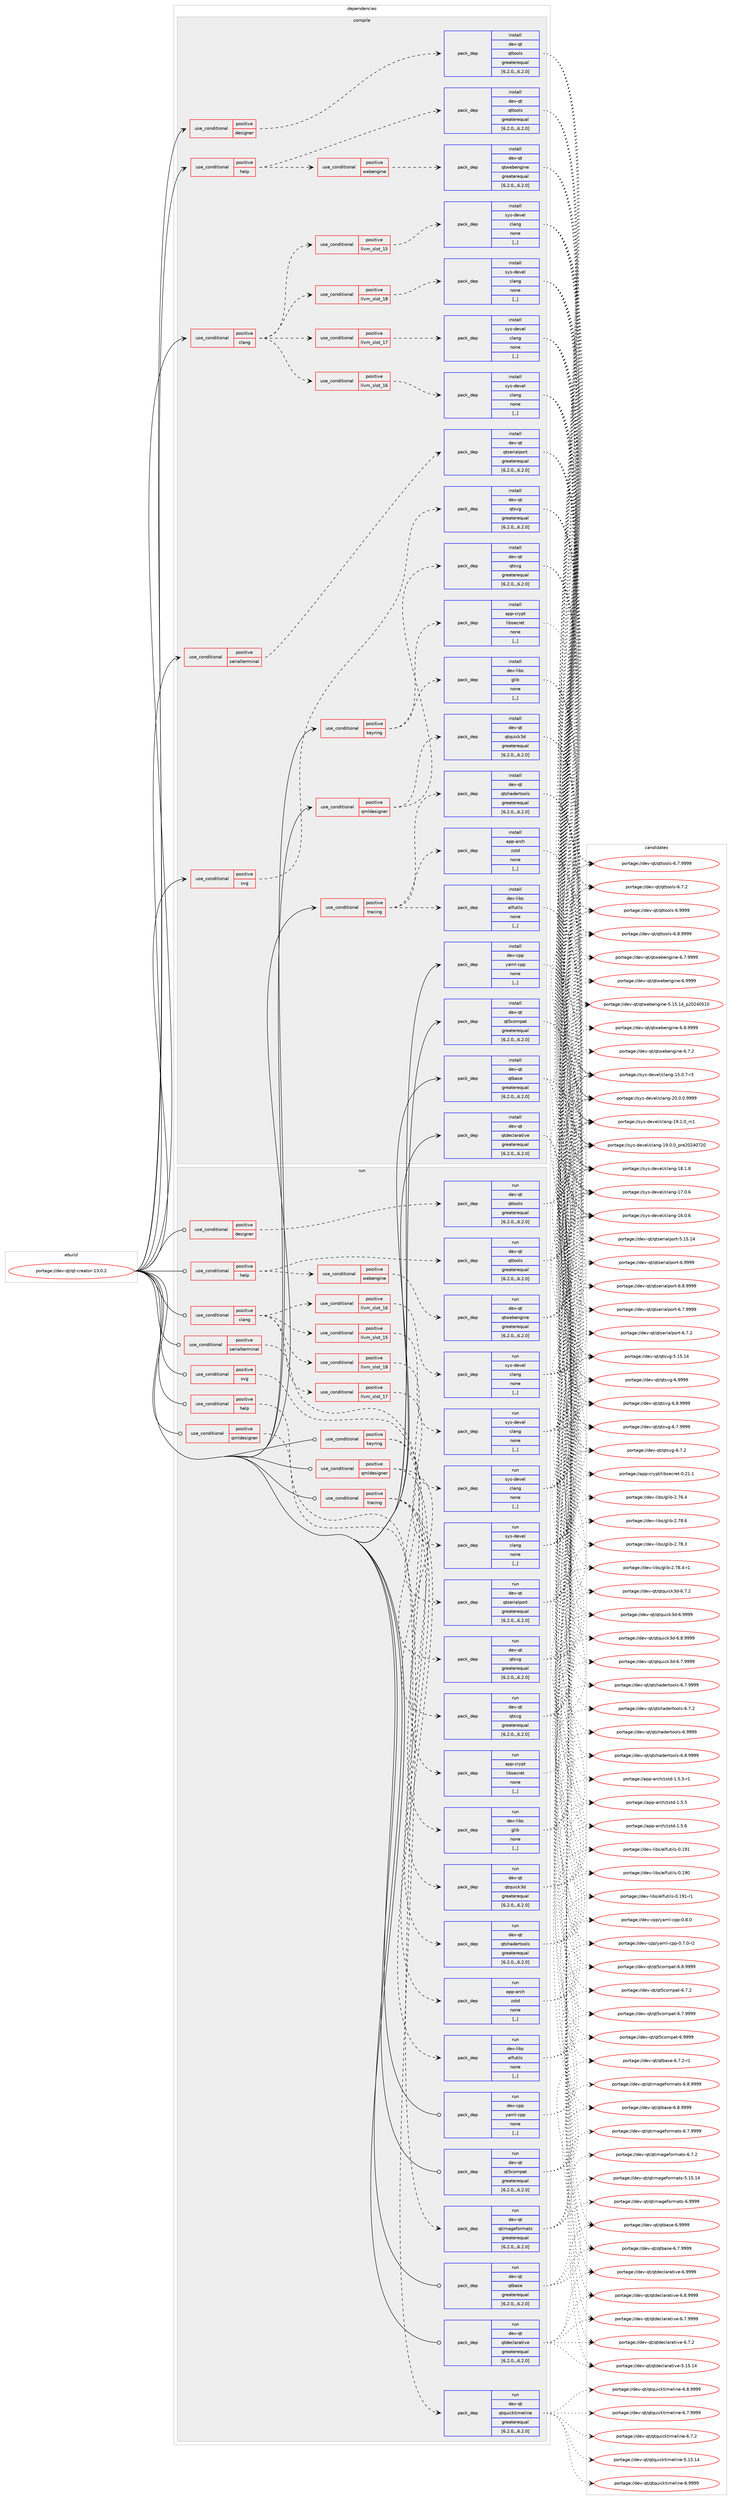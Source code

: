 digraph prolog {

# *************
# Graph options
# *************

newrank=true;
concentrate=true;
compound=true;
graph [rankdir=LR,fontname=Helvetica,fontsize=10,ranksep=1.5];#, ranksep=2.5, nodesep=0.2];
edge  [arrowhead=vee];
node  [fontname=Helvetica,fontsize=10];

# **********
# The ebuild
# **********

subgraph cluster_leftcol {
color=gray;
label=<<i>ebuild</i>>;
id [label="portage://dev-qt/qt-creator-13.0.2", color=red, width=4, href="../dev-qt/qt-creator-13.0.2.svg"];
}

# ****************
# The dependencies
# ****************

subgraph cluster_midcol {
color=gray;
label=<<i>dependencies</i>>;
subgraph cluster_compile {
fillcolor="#eeeeee";
style=filled;
label=<<i>compile</i>>;
subgraph cond41684 {
dependency168699 [label=<<TABLE BORDER="0" CELLBORDER="1" CELLSPACING="0" CELLPADDING="4"><TR><TD ROWSPAN="3" CELLPADDING="10">use_conditional</TD></TR><TR><TD>positive</TD></TR><TR><TD>clang</TD></TR></TABLE>>, shape=none, color=red];
subgraph cond41685 {
dependency168700 [label=<<TABLE BORDER="0" CELLBORDER="1" CELLSPACING="0" CELLPADDING="4"><TR><TD ROWSPAN="3" CELLPADDING="10">use_conditional</TD></TR><TR><TD>positive</TD></TR><TR><TD>llvm_slot_15</TD></TR></TABLE>>, shape=none, color=red];
subgraph pack125742 {
dependency168701 [label=<<TABLE BORDER="0" CELLBORDER="1" CELLSPACING="0" CELLPADDING="4" WIDTH="220"><TR><TD ROWSPAN="6" CELLPADDING="30">pack_dep</TD></TR><TR><TD WIDTH="110">install</TD></TR><TR><TD>sys-devel</TD></TR><TR><TD>clang</TD></TR><TR><TD>none</TD></TR><TR><TD>[,,]</TD></TR></TABLE>>, shape=none, color=blue];
}
dependency168700:e -> dependency168701:w [weight=20,style="dashed",arrowhead="vee"];
}
dependency168699:e -> dependency168700:w [weight=20,style="dashed",arrowhead="vee"];
subgraph cond41686 {
dependency168702 [label=<<TABLE BORDER="0" CELLBORDER="1" CELLSPACING="0" CELLPADDING="4"><TR><TD ROWSPAN="3" CELLPADDING="10">use_conditional</TD></TR><TR><TD>positive</TD></TR><TR><TD>llvm_slot_16</TD></TR></TABLE>>, shape=none, color=red];
subgraph pack125743 {
dependency168703 [label=<<TABLE BORDER="0" CELLBORDER="1" CELLSPACING="0" CELLPADDING="4" WIDTH="220"><TR><TD ROWSPAN="6" CELLPADDING="30">pack_dep</TD></TR><TR><TD WIDTH="110">install</TD></TR><TR><TD>sys-devel</TD></TR><TR><TD>clang</TD></TR><TR><TD>none</TD></TR><TR><TD>[,,]</TD></TR></TABLE>>, shape=none, color=blue];
}
dependency168702:e -> dependency168703:w [weight=20,style="dashed",arrowhead="vee"];
}
dependency168699:e -> dependency168702:w [weight=20,style="dashed",arrowhead="vee"];
subgraph cond41687 {
dependency168704 [label=<<TABLE BORDER="0" CELLBORDER="1" CELLSPACING="0" CELLPADDING="4"><TR><TD ROWSPAN="3" CELLPADDING="10">use_conditional</TD></TR><TR><TD>positive</TD></TR><TR><TD>llvm_slot_17</TD></TR></TABLE>>, shape=none, color=red];
subgraph pack125744 {
dependency168705 [label=<<TABLE BORDER="0" CELLBORDER="1" CELLSPACING="0" CELLPADDING="4" WIDTH="220"><TR><TD ROWSPAN="6" CELLPADDING="30">pack_dep</TD></TR><TR><TD WIDTH="110">install</TD></TR><TR><TD>sys-devel</TD></TR><TR><TD>clang</TD></TR><TR><TD>none</TD></TR><TR><TD>[,,]</TD></TR></TABLE>>, shape=none, color=blue];
}
dependency168704:e -> dependency168705:w [weight=20,style="dashed",arrowhead="vee"];
}
dependency168699:e -> dependency168704:w [weight=20,style="dashed",arrowhead="vee"];
subgraph cond41688 {
dependency168706 [label=<<TABLE BORDER="0" CELLBORDER="1" CELLSPACING="0" CELLPADDING="4"><TR><TD ROWSPAN="3" CELLPADDING="10">use_conditional</TD></TR><TR><TD>positive</TD></TR><TR><TD>llvm_slot_18</TD></TR></TABLE>>, shape=none, color=red];
subgraph pack125745 {
dependency168707 [label=<<TABLE BORDER="0" CELLBORDER="1" CELLSPACING="0" CELLPADDING="4" WIDTH="220"><TR><TD ROWSPAN="6" CELLPADDING="30">pack_dep</TD></TR><TR><TD WIDTH="110">install</TD></TR><TR><TD>sys-devel</TD></TR><TR><TD>clang</TD></TR><TR><TD>none</TD></TR><TR><TD>[,,]</TD></TR></TABLE>>, shape=none, color=blue];
}
dependency168706:e -> dependency168707:w [weight=20,style="dashed",arrowhead="vee"];
}
dependency168699:e -> dependency168706:w [weight=20,style="dashed",arrowhead="vee"];
}
id:e -> dependency168699:w [weight=20,style="solid",arrowhead="vee"];
subgraph cond41689 {
dependency168708 [label=<<TABLE BORDER="0" CELLBORDER="1" CELLSPACING="0" CELLPADDING="4"><TR><TD ROWSPAN="3" CELLPADDING="10">use_conditional</TD></TR><TR><TD>positive</TD></TR><TR><TD>designer</TD></TR></TABLE>>, shape=none, color=red];
subgraph pack125746 {
dependency168709 [label=<<TABLE BORDER="0" CELLBORDER="1" CELLSPACING="0" CELLPADDING="4" WIDTH="220"><TR><TD ROWSPAN="6" CELLPADDING="30">pack_dep</TD></TR><TR><TD WIDTH="110">install</TD></TR><TR><TD>dev-qt</TD></TR><TR><TD>qttools</TD></TR><TR><TD>greaterequal</TD></TR><TR><TD>[6.2.0,,,6.2.0]</TD></TR></TABLE>>, shape=none, color=blue];
}
dependency168708:e -> dependency168709:w [weight=20,style="dashed",arrowhead="vee"];
}
id:e -> dependency168708:w [weight=20,style="solid",arrowhead="vee"];
subgraph cond41690 {
dependency168710 [label=<<TABLE BORDER="0" CELLBORDER="1" CELLSPACING="0" CELLPADDING="4"><TR><TD ROWSPAN="3" CELLPADDING="10">use_conditional</TD></TR><TR><TD>positive</TD></TR><TR><TD>help</TD></TR></TABLE>>, shape=none, color=red];
subgraph pack125747 {
dependency168711 [label=<<TABLE BORDER="0" CELLBORDER="1" CELLSPACING="0" CELLPADDING="4" WIDTH="220"><TR><TD ROWSPAN="6" CELLPADDING="30">pack_dep</TD></TR><TR><TD WIDTH="110">install</TD></TR><TR><TD>dev-qt</TD></TR><TR><TD>qttools</TD></TR><TR><TD>greaterequal</TD></TR><TR><TD>[6.2.0,,,6.2.0]</TD></TR></TABLE>>, shape=none, color=blue];
}
dependency168710:e -> dependency168711:w [weight=20,style="dashed",arrowhead="vee"];
subgraph cond41691 {
dependency168712 [label=<<TABLE BORDER="0" CELLBORDER="1" CELLSPACING="0" CELLPADDING="4"><TR><TD ROWSPAN="3" CELLPADDING="10">use_conditional</TD></TR><TR><TD>positive</TD></TR><TR><TD>webengine</TD></TR></TABLE>>, shape=none, color=red];
subgraph pack125748 {
dependency168713 [label=<<TABLE BORDER="0" CELLBORDER="1" CELLSPACING="0" CELLPADDING="4" WIDTH="220"><TR><TD ROWSPAN="6" CELLPADDING="30">pack_dep</TD></TR><TR><TD WIDTH="110">install</TD></TR><TR><TD>dev-qt</TD></TR><TR><TD>qtwebengine</TD></TR><TR><TD>greaterequal</TD></TR><TR><TD>[6.2.0,,,6.2.0]</TD></TR></TABLE>>, shape=none, color=blue];
}
dependency168712:e -> dependency168713:w [weight=20,style="dashed",arrowhead="vee"];
}
dependency168710:e -> dependency168712:w [weight=20,style="dashed",arrowhead="vee"];
}
id:e -> dependency168710:w [weight=20,style="solid",arrowhead="vee"];
subgraph cond41692 {
dependency168714 [label=<<TABLE BORDER="0" CELLBORDER="1" CELLSPACING="0" CELLPADDING="4"><TR><TD ROWSPAN="3" CELLPADDING="10">use_conditional</TD></TR><TR><TD>positive</TD></TR><TR><TD>keyring</TD></TR></TABLE>>, shape=none, color=red];
subgraph pack125749 {
dependency168715 [label=<<TABLE BORDER="0" CELLBORDER="1" CELLSPACING="0" CELLPADDING="4" WIDTH="220"><TR><TD ROWSPAN="6" CELLPADDING="30">pack_dep</TD></TR><TR><TD WIDTH="110">install</TD></TR><TR><TD>app-crypt</TD></TR><TR><TD>libsecret</TD></TR><TR><TD>none</TD></TR><TR><TD>[,,]</TD></TR></TABLE>>, shape=none, color=blue];
}
dependency168714:e -> dependency168715:w [weight=20,style="dashed",arrowhead="vee"];
subgraph pack125750 {
dependency168716 [label=<<TABLE BORDER="0" CELLBORDER="1" CELLSPACING="0" CELLPADDING="4" WIDTH="220"><TR><TD ROWSPAN="6" CELLPADDING="30">pack_dep</TD></TR><TR><TD WIDTH="110">install</TD></TR><TR><TD>dev-libs</TD></TR><TR><TD>glib</TD></TR><TR><TD>none</TD></TR><TR><TD>[,,]</TD></TR></TABLE>>, shape=none, color=blue];
}
dependency168714:e -> dependency168716:w [weight=20,style="dashed",arrowhead="vee"];
}
id:e -> dependency168714:w [weight=20,style="solid",arrowhead="vee"];
subgraph cond41693 {
dependency168717 [label=<<TABLE BORDER="0" CELLBORDER="1" CELLSPACING="0" CELLPADDING="4"><TR><TD ROWSPAN="3" CELLPADDING="10">use_conditional</TD></TR><TR><TD>positive</TD></TR><TR><TD>qmldesigner</TD></TR></TABLE>>, shape=none, color=red];
subgraph pack125751 {
dependency168718 [label=<<TABLE BORDER="0" CELLBORDER="1" CELLSPACING="0" CELLPADDING="4" WIDTH="220"><TR><TD ROWSPAN="6" CELLPADDING="30">pack_dep</TD></TR><TR><TD WIDTH="110">install</TD></TR><TR><TD>dev-qt</TD></TR><TR><TD>qtquick3d</TD></TR><TR><TD>greaterequal</TD></TR><TR><TD>[6.2.0,,,6.2.0]</TD></TR></TABLE>>, shape=none, color=blue];
}
dependency168717:e -> dependency168718:w [weight=20,style="dashed",arrowhead="vee"];
subgraph pack125752 {
dependency168719 [label=<<TABLE BORDER="0" CELLBORDER="1" CELLSPACING="0" CELLPADDING="4" WIDTH="220"><TR><TD ROWSPAN="6" CELLPADDING="30">pack_dep</TD></TR><TR><TD WIDTH="110">install</TD></TR><TR><TD>dev-qt</TD></TR><TR><TD>qtsvg</TD></TR><TR><TD>greaterequal</TD></TR><TR><TD>[6.2.0,,,6.2.0]</TD></TR></TABLE>>, shape=none, color=blue];
}
dependency168717:e -> dependency168719:w [weight=20,style="dashed",arrowhead="vee"];
}
id:e -> dependency168717:w [weight=20,style="solid",arrowhead="vee"];
subgraph cond41694 {
dependency168720 [label=<<TABLE BORDER="0" CELLBORDER="1" CELLSPACING="0" CELLPADDING="4"><TR><TD ROWSPAN="3" CELLPADDING="10">use_conditional</TD></TR><TR><TD>positive</TD></TR><TR><TD>serialterminal</TD></TR></TABLE>>, shape=none, color=red];
subgraph pack125753 {
dependency168721 [label=<<TABLE BORDER="0" CELLBORDER="1" CELLSPACING="0" CELLPADDING="4" WIDTH="220"><TR><TD ROWSPAN="6" CELLPADDING="30">pack_dep</TD></TR><TR><TD WIDTH="110">install</TD></TR><TR><TD>dev-qt</TD></TR><TR><TD>qtserialport</TD></TR><TR><TD>greaterequal</TD></TR><TR><TD>[6.2.0,,,6.2.0]</TD></TR></TABLE>>, shape=none, color=blue];
}
dependency168720:e -> dependency168721:w [weight=20,style="dashed",arrowhead="vee"];
}
id:e -> dependency168720:w [weight=20,style="solid",arrowhead="vee"];
subgraph cond41695 {
dependency168722 [label=<<TABLE BORDER="0" CELLBORDER="1" CELLSPACING="0" CELLPADDING="4"><TR><TD ROWSPAN="3" CELLPADDING="10">use_conditional</TD></TR><TR><TD>positive</TD></TR><TR><TD>svg</TD></TR></TABLE>>, shape=none, color=red];
subgraph pack125754 {
dependency168723 [label=<<TABLE BORDER="0" CELLBORDER="1" CELLSPACING="0" CELLPADDING="4" WIDTH="220"><TR><TD ROWSPAN="6" CELLPADDING="30">pack_dep</TD></TR><TR><TD WIDTH="110">install</TD></TR><TR><TD>dev-qt</TD></TR><TR><TD>qtsvg</TD></TR><TR><TD>greaterequal</TD></TR><TR><TD>[6.2.0,,,6.2.0]</TD></TR></TABLE>>, shape=none, color=blue];
}
dependency168722:e -> dependency168723:w [weight=20,style="dashed",arrowhead="vee"];
}
id:e -> dependency168722:w [weight=20,style="solid",arrowhead="vee"];
subgraph cond41696 {
dependency168724 [label=<<TABLE BORDER="0" CELLBORDER="1" CELLSPACING="0" CELLPADDING="4"><TR><TD ROWSPAN="3" CELLPADDING="10">use_conditional</TD></TR><TR><TD>positive</TD></TR><TR><TD>tracing</TD></TR></TABLE>>, shape=none, color=red];
subgraph pack125755 {
dependency168725 [label=<<TABLE BORDER="0" CELLBORDER="1" CELLSPACING="0" CELLPADDING="4" WIDTH="220"><TR><TD ROWSPAN="6" CELLPADDING="30">pack_dep</TD></TR><TR><TD WIDTH="110">install</TD></TR><TR><TD>app-arch</TD></TR><TR><TD>zstd</TD></TR><TR><TD>none</TD></TR><TR><TD>[,,]</TD></TR></TABLE>>, shape=none, color=blue];
}
dependency168724:e -> dependency168725:w [weight=20,style="dashed",arrowhead="vee"];
subgraph pack125756 {
dependency168726 [label=<<TABLE BORDER="0" CELLBORDER="1" CELLSPACING="0" CELLPADDING="4" WIDTH="220"><TR><TD ROWSPAN="6" CELLPADDING="30">pack_dep</TD></TR><TR><TD WIDTH="110">install</TD></TR><TR><TD>dev-libs</TD></TR><TR><TD>elfutils</TD></TR><TR><TD>none</TD></TR><TR><TD>[,,]</TD></TR></TABLE>>, shape=none, color=blue];
}
dependency168724:e -> dependency168726:w [weight=20,style="dashed",arrowhead="vee"];
subgraph pack125757 {
dependency168727 [label=<<TABLE BORDER="0" CELLBORDER="1" CELLSPACING="0" CELLPADDING="4" WIDTH="220"><TR><TD ROWSPAN="6" CELLPADDING="30">pack_dep</TD></TR><TR><TD WIDTH="110">install</TD></TR><TR><TD>dev-qt</TD></TR><TR><TD>qtshadertools</TD></TR><TR><TD>greaterequal</TD></TR><TR><TD>[6.2.0,,,6.2.0]</TD></TR></TABLE>>, shape=none, color=blue];
}
dependency168724:e -> dependency168727:w [weight=20,style="dashed",arrowhead="vee"];
}
id:e -> dependency168724:w [weight=20,style="solid",arrowhead="vee"];
subgraph pack125758 {
dependency168728 [label=<<TABLE BORDER="0" CELLBORDER="1" CELLSPACING="0" CELLPADDING="4" WIDTH="220"><TR><TD ROWSPAN="6" CELLPADDING="30">pack_dep</TD></TR><TR><TD WIDTH="110">install</TD></TR><TR><TD>dev-cpp</TD></TR><TR><TD>yaml-cpp</TD></TR><TR><TD>none</TD></TR><TR><TD>[,,]</TD></TR></TABLE>>, shape=none, color=blue];
}
id:e -> dependency168728:w [weight=20,style="solid",arrowhead="vee"];
subgraph pack125759 {
dependency168729 [label=<<TABLE BORDER="0" CELLBORDER="1" CELLSPACING="0" CELLPADDING="4" WIDTH="220"><TR><TD ROWSPAN="6" CELLPADDING="30">pack_dep</TD></TR><TR><TD WIDTH="110">install</TD></TR><TR><TD>dev-qt</TD></TR><TR><TD>qt5compat</TD></TR><TR><TD>greaterequal</TD></TR><TR><TD>[6.2.0,,,6.2.0]</TD></TR></TABLE>>, shape=none, color=blue];
}
id:e -> dependency168729:w [weight=20,style="solid",arrowhead="vee"];
subgraph pack125760 {
dependency168730 [label=<<TABLE BORDER="0" CELLBORDER="1" CELLSPACING="0" CELLPADDING="4" WIDTH="220"><TR><TD ROWSPAN="6" CELLPADDING="30">pack_dep</TD></TR><TR><TD WIDTH="110">install</TD></TR><TR><TD>dev-qt</TD></TR><TR><TD>qtbase</TD></TR><TR><TD>greaterequal</TD></TR><TR><TD>[6.2.0,,,6.2.0]</TD></TR></TABLE>>, shape=none, color=blue];
}
id:e -> dependency168730:w [weight=20,style="solid",arrowhead="vee"];
subgraph pack125761 {
dependency168731 [label=<<TABLE BORDER="0" CELLBORDER="1" CELLSPACING="0" CELLPADDING="4" WIDTH="220"><TR><TD ROWSPAN="6" CELLPADDING="30">pack_dep</TD></TR><TR><TD WIDTH="110">install</TD></TR><TR><TD>dev-qt</TD></TR><TR><TD>qtdeclarative</TD></TR><TR><TD>greaterequal</TD></TR><TR><TD>[6.2.0,,,6.2.0]</TD></TR></TABLE>>, shape=none, color=blue];
}
id:e -> dependency168731:w [weight=20,style="solid",arrowhead="vee"];
}
subgraph cluster_compileandrun {
fillcolor="#eeeeee";
style=filled;
label=<<i>compile and run</i>>;
}
subgraph cluster_run {
fillcolor="#eeeeee";
style=filled;
label=<<i>run</i>>;
subgraph cond41697 {
dependency168732 [label=<<TABLE BORDER="0" CELLBORDER="1" CELLSPACING="0" CELLPADDING="4"><TR><TD ROWSPAN="3" CELLPADDING="10">use_conditional</TD></TR><TR><TD>positive</TD></TR><TR><TD>clang</TD></TR></TABLE>>, shape=none, color=red];
subgraph cond41698 {
dependency168733 [label=<<TABLE BORDER="0" CELLBORDER="1" CELLSPACING="0" CELLPADDING="4"><TR><TD ROWSPAN="3" CELLPADDING="10">use_conditional</TD></TR><TR><TD>positive</TD></TR><TR><TD>llvm_slot_15</TD></TR></TABLE>>, shape=none, color=red];
subgraph pack125762 {
dependency168734 [label=<<TABLE BORDER="0" CELLBORDER="1" CELLSPACING="0" CELLPADDING="4" WIDTH="220"><TR><TD ROWSPAN="6" CELLPADDING="30">pack_dep</TD></TR><TR><TD WIDTH="110">run</TD></TR><TR><TD>sys-devel</TD></TR><TR><TD>clang</TD></TR><TR><TD>none</TD></TR><TR><TD>[,,]</TD></TR></TABLE>>, shape=none, color=blue];
}
dependency168733:e -> dependency168734:w [weight=20,style="dashed",arrowhead="vee"];
}
dependency168732:e -> dependency168733:w [weight=20,style="dashed",arrowhead="vee"];
subgraph cond41699 {
dependency168735 [label=<<TABLE BORDER="0" CELLBORDER="1" CELLSPACING="0" CELLPADDING="4"><TR><TD ROWSPAN="3" CELLPADDING="10">use_conditional</TD></TR><TR><TD>positive</TD></TR><TR><TD>llvm_slot_16</TD></TR></TABLE>>, shape=none, color=red];
subgraph pack125763 {
dependency168736 [label=<<TABLE BORDER="0" CELLBORDER="1" CELLSPACING="0" CELLPADDING="4" WIDTH="220"><TR><TD ROWSPAN="6" CELLPADDING="30">pack_dep</TD></TR><TR><TD WIDTH="110">run</TD></TR><TR><TD>sys-devel</TD></TR><TR><TD>clang</TD></TR><TR><TD>none</TD></TR><TR><TD>[,,]</TD></TR></TABLE>>, shape=none, color=blue];
}
dependency168735:e -> dependency168736:w [weight=20,style="dashed",arrowhead="vee"];
}
dependency168732:e -> dependency168735:w [weight=20,style="dashed",arrowhead="vee"];
subgraph cond41700 {
dependency168737 [label=<<TABLE BORDER="0" CELLBORDER="1" CELLSPACING="0" CELLPADDING="4"><TR><TD ROWSPAN="3" CELLPADDING="10">use_conditional</TD></TR><TR><TD>positive</TD></TR><TR><TD>llvm_slot_17</TD></TR></TABLE>>, shape=none, color=red];
subgraph pack125764 {
dependency168738 [label=<<TABLE BORDER="0" CELLBORDER="1" CELLSPACING="0" CELLPADDING="4" WIDTH="220"><TR><TD ROWSPAN="6" CELLPADDING="30">pack_dep</TD></TR><TR><TD WIDTH="110">run</TD></TR><TR><TD>sys-devel</TD></TR><TR><TD>clang</TD></TR><TR><TD>none</TD></TR><TR><TD>[,,]</TD></TR></TABLE>>, shape=none, color=blue];
}
dependency168737:e -> dependency168738:w [weight=20,style="dashed",arrowhead="vee"];
}
dependency168732:e -> dependency168737:w [weight=20,style="dashed",arrowhead="vee"];
subgraph cond41701 {
dependency168739 [label=<<TABLE BORDER="0" CELLBORDER="1" CELLSPACING="0" CELLPADDING="4"><TR><TD ROWSPAN="3" CELLPADDING="10">use_conditional</TD></TR><TR><TD>positive</TD></TR><TR><TD>llvm_slot_18</TD></TR></TABLE>>, shape=none, color=red];
subgraph pack125765 {
dependency168740 [label=<<TABLE BORDER="0" CELLBORDER="1" CELLSPACING="0" CELLPADDING="4" WIDTH="220"><TR><TD ROWSPAN="6" CELLPADDING="30">pack_dep</TD></TR><TR><TD WIDTH="110">run</TD></TR><TR><TD>sys-devel</TD></TR><TR><TD>clang</TD></TR><TR><TD>none</TD></TR><TR><TD>[,,]</TD></TR></TABLE>>, shape=none, color=blue];
}
dependency168739:e -> dependency168740:w [weight=20,style="dashed",arrowhead="vee"];
}
dependency168732:e -> dependency168739:w [weight=20,style="dashed",arrowhead="vee"];
}
id:e -> dependency168732:w [weight=20,style="solid",arrowhead="odot"];
subgraph cond41702 {
dependency168741 [label=<<TABLE BORDER="0" CELLBORDER="1" CELLSPACING="0" CELLPADDING="4"><TR><TD ROWSPAN="3" CELLPADDING="10">use_conditional</TD></TR><TR><TD>positive</TD></TR><TR><TD>designer</TD></TR></TABLE>>, shape=none, color=red];
subgraph pack125766 {
dependency168742 [label=<<TABLE BORDER="0" CELLBORDER="1" CELLSPACING="0" CELLPADDING="4" WIDTH="220"><TR><TD ROWSPAN="6" CELLPADDING="30">pack_dep</TD></TR><TR><TD WIDTH="110">run</TD></TR><TR><TD>dev-qt</TD></TR><TR><TD>qttools</TD></TR><TR><TD>greaterequal</TD></TR><TR><TD>[6.2.0,,,6.2.0]</TD></TR></TABLE>>, shape=none, color=blue];
}
dependency168741:e -> dependency168742:w [weight=20,style="dashed",arrowhead="vee"];
}
id:e -> dependency168741:w [weight=20,style="solid",arrowhead="odot"];
subgraph cond41703 {
dependency168743 [label=<<TABLE BORDER="0" CELLBORDER="1" CELLSPACING="0" CELLPADDING="4"><TR><TD ROWSPAN="3" CELLPADDING="10">use_conditional</TD></TR><TR><TD>positive</TD></TR><TR><TD>help</TD></TR></TABLE>>, shape=none, color=red];
subgraph pack125767 {
dependency168744 [label=<<TABLE BORDER="0" CELLBORDER="1" CELLSPACING="0" CELLPADDING="4" WIDTH="220"><TR><TD ROWSPAN="6" CELLPADDING="30">pack_dep</TD></TR><TR><TD WIDTH="110">run</TD></TR><TR><TD>dev-qt</TD></TR><TR><TD>qtimageformats</TD></TR><TR><TD>greaterequal</TD></TR><TR><TD>[6.2.0,,,6.2.0]</TD></TR></TABLE>>, shape=none, color=blue];
}
dependency168743:e -> dependency168744:w [weight=20,style="dashed",arrowhead="vee"];
}
id:e -> dependency168743:w [weight=20,style="solid",arrowhead="odot"];
subgraph cond41704 {
dependency168745 [label=<<TABLE BORDER="0" CELLBORDER="1" CELLSPACING="0" CELLPADDING="4"><TR><TD ROWSPAN="3" CELLPADDING="10">use_conditional</TD></TR><TR><TD>positive</TD></TR><TR><TD>help</TD></TR></TABLE>>, shape=none, color=red];
subgraph pack125768 {
dependency168746 [label=<<TABLE BORDER="0" CELLBORDER="1" CELLSPACING="0" CELLPADDING="4" WIDTH="220"><TR><TD ROWSPAN="6" CELLPADDING="30">pack_dep</TD></TR><TR><TD WIDTH="110">run</TD></TR><TR><TD>dev-qt</TD></TR><TR><TD>qttools</TD></TR><TR><TD>greaterequal</TD></TR><TR><TD>[6.2.0,,,6.2.0]</TD></TR></TABLE>>, shape=none, color=blue];
}
dependency168745:e -> dependency168746:w [weight=20,style="dashed",arrowhead="vee"];
subgraph cond41705 {
dependency168747 [label=<<TABLE BORDER="0" CELLBORDER="1" CELLSPACING="0" CELLPADDING="4"><TR><TD ROWSPAN="3" CELLPADDING="10">use_conditional</TD></TR><TR><TD>positive</TD></TR><TR><TD>webengine</TD></TR></TABLE>>, shape=none, color=red];
subgraph pack125769 {
dependency168748 [label=<<TABLE BORDER="0" CELLBORDER="1" CELLSPACING="0" CELLPADDING="4" WIDTH="220"><TR><TD ROWSPAN="6" CELLPADDING="30">pack_dep</TD></TR><TR><TD WIDTH="110">run</TD></TR><TR><TD>dev-qt</TD></TR><TR><TD>qtwebengine</TD></TR><TR><TD>greaterequal</TD></TR><TR><TD>[6.2.0,,,6.2.0]</TD></TR></TABLE>>, shape=none, color=blue];
}
dependency168747:e -> dependency168748:w [weight=20,style="dashed",arrowhead="vee"];
}
dependency168745:e -> dependency168747:w [weight=20,style="dashed",arrowhead="vee"];
}
id:e -> dependency168745:w [weight=20,style="solid",arrowhead="odot"];
subgraph cond41706 {
dependency168749 [label=<<TABLE BORDER="0" CELLBORDER="1" CELLSPACING="0" CELLPADDING="4"><TR><TD ROWSPAN="3" CELLPADDING="10">use_conditional</TD></TR><TR><TD>positive</TD></TR><TR><TD>keyring</TD></TR></TABLE>>, shape=none, color=red];
subgraph pack125770 {
dependency168750 [label=<<TABLE BORDER="0" CELLBORDER="1" CELLSPACING="0" CELLPADDING="4" WIDTH="220"><TR><TD ROWSPAN="6" CELLPADDING="30">pack_dep</TD></TR><TR><TD WIDTH="110">run</TD></TR><TR><TD>app-crypt</TD></TR><TR><TD>libsecret</TD></TR><TR><TD>none</TD></TR><TR><TD>[,,]</TD></TR></TABLE>>, shape=none, color=blue];
}
dependency168749:e -> dependency168750:w [weight=20,style="dashed",arrowhead="vee"];
subgraph pack125771 {
dependency168751 [label=<<TABLE BORDER="0" CELLBORDER="1" CELLSPACING="0" CELLPADDING="4" WIDTH="220"><TR><TD ROWSPAN="6" CELLPADDING="30">pack_dep</TD></TR><TR><TD WIDTH="110">run</TD></TR><TR><TD>dev-libs</TD></TR><TR><TD>glib</TD></TR><TR><TD>none</TD></TR><TR><TD>[,,]</TD></TR></TABLE>>, shape=none, color=blue];
}
dependency168749:e -> dependency168751:w [weight=20,style="dashed",arrowhead="vee"];
}
id:e -> dependency168749:w [weight=20,style="solid",arrowhead="odot"];
subgraph cond41707 {
dependency168752 [label=<<TABLE BORDER="0" CELLBORDER="1" CELLSPACING="0" CELLPADDING="4"><TR><TD ROWSPAN="3" CELLPADDING="10">use_conditional</TD></TR><TR><TD>positive</TD></TR><TR><TD>qmldesigner</TD></TR></TABLE>>, shape=none, color=red];
subgraph pack125772 {
dependency168753 [label=<<TABLE BORDER="0" CELLBORDER="1" CELLSPACING="0" CELLPADDING="4" WIDTH="220"><TR><TD ROWSPAN="6" CELLPADDING="30">pack_dep</TD></TR><TR><TD WIDTH="110">run</TD></TR><TR><TD>dev-qt</TD></TR><TR><TD>qtquick3d</TD></TR><TR><TD>greaterequal</TD></TR><TR><TD>[6.2.0,,,6.2.0]</TD></TR></TABLE>>, shape=none, color=blue];
}
dependency168752:e -> dependency168753:w [weight=20,style="dashed",arrowhead="vee"];
subgraph pack125773 {
dependency168754 [label=<<TABLE BORDER="0" CELLBORDER="1" CELLSPACING="0" CELLPADDING="4" WIDTH="220"><TR><TD ROWSPAN="6" CELLPADDING="30">pack_dep</TD></TR><TR><TD WIDTH="110">run</TD></TR><TR><TD>dev-qt</TD></TR><TR><TD>qtsvg</TD></TR><TR><TD>greaterequal</TD></TR><TR><TD>[6.2.0,,,6.2.0]</TD></TR></TABLE>>, shape=none, color=blue];
}
dependency168752:e -> dependency168754:w [weight=20,style="dashed",arrowhead="vee"];
}
id:e -> dependency168752:w [weight=20,style="solid",arrowhead="odot"];
subgraph cond41708 {
dependency168755 [label=<<TABLE BORDER="0" CELLBORDER="1" CELLSPACING="0" CELLPADDING="4"><TR><TD ROWSPAN="3" CELLPADDING="10">use_conditional</TD></TR><TR><TD>positive</TD></TR><TR><TD>qmldesigner</TD></TR></TABLE>>, shape=none, color=red];
subgraph pack125774 {
dependency168756 [label=<<TABLE BORDER="0" CELLBORDER="1" CELLSPACING="0" CELLPADDING="4" WIDTH="220"><TR><TD ROWSPAN="6" CELLPADDING="30">pack_dep</TD></TR><TR><TD WIDTH="110">run</TD></TR><TR><TD>dev-qt</TD></TR><TR><TD>qtquicktimeline</TD></TR><TR><TD>greaterequal</TD></TR><TR><TD>[6.2.0,,,6.2.0]</TD></TR></TABLE>>, shape=none, color=blue];
}
dependency168755:e -> dependency168756:w [weight=20,style="dashed",arrowhead="vee"];
}
id:e -> dependency168755:w [weight=20,style="solid",arrowhead="odot"];
subgraph cond41709 {
dependency168757 [label=<<TABLE BORDER="0" CELLBORDER="1" CELLSPACING="0" CELLPADDING="4"><TR><TD ROWSPAN="3" CELLPADDING="10">use_conditional</TD></TR><TR><TD>positive</TD></TR><TR><TD>serialterminal</TD></TR></TABLE>>, shape=none, color=red];
subgraph pack125775 {
dependency168758 [label=<<TABLE BORDER="0" CELLBORDER="1" CELLSPACING="0" CELLPADDING="4" WIDTH="220"><TR><TD ROWSPAN="6" CELLPADDING="30">pack_dep</TD></TR><TR><TD WIDTH="110">run</TD></TR><TR><TD>dev-qt</TD></TR><TR><TD>qtserialport</TD></TR><TR><TD>greaterequal</TD></TR><TR><TD>[6.2.0,,,6.2.0]</TD></TR></TABLE>>, shape=none, color=blue];
}
dependency168757:e -> dependency168758:w [weight=20,style="dashed",arrowhead="vee"];
}
id:e -> dependency168757:w [weight=20,style="solid",arrowhead="odot"];
subgraph cond41710 {
dependency168759 [label=<<TABLE BORDER="0" CELLBORDER="1" CELLSPACING="0" CELLPADDING="4"><TR><TD ROWSPAN="3" CELLPADDING="10">use_conditional</TD></TR><TR><TD>positive</TD></TR><TR><TD>svg</TD></TR></TABLE>>, shape=none, color=red];
subgraph pack125776 {
dependency168760 [label=<<TABLE BORDER="0" CELLBORDER="1" CELLSPACING="0" CELLPADDING="4" WIDTH="220"><TR><TD ROWSPAN="6" CELLPADDING="30">pack_dep</TD></TR><TR><TD WIDTH="110">run</TD></TR><TR><TD>dev-qt</TD></TR><TR><TD>qtsvg</TD></TR><TR><TD>greaterequal</TD></TR><TR><TD>[6.2.0,,,6.2.0]</TD></TR></TABLE>>, shape=none, color=blue];
}
dependency168759:e -> dependency168760:w [weight=20,style="dashed",arrowhead="vee"];
}
id:e -> dependency168759:w [weight=20,style="solid",arrowhead="odot"];
subgraph cond41711 {
dependency168761 [label=<<TABLE BORDER="0" CELLBORDER="1" CELLSPACING="0" CELLPADDING="4"><TR><TD ROWSPAN="3" CELLPADDING="10">use_conditional</TD></TR><TR><TD>positive</TD></TR><TR><TD>tracing</TD></TR></TABLE>>, shape=none, color=red];
subgraph pack125777 {
dependency168762 [label=<<TABLE BORDER="0" CELLBORDER="1" CELLSPACING="0" CELLPADDING="4" WIDTH="220"><TR><TD ROWSPAN="6" CELLPADDING="30">pack_dep</TD></TR><TR><TD WIDTH="110">run</TD></TR><TR><TD>app-arch</TD></TR><TR><TD>zstd</TD></TR><TR><TD>none</TD></TR><TR><TD>[,,]</TD></TR></TABLE>>, shape=none, color=blue];
}
dependency168761:e -> dependency168762:w [weight=20,style="dashed",arrowhead="vee"];
subgraph pack125778 {
dependency168763 [label=<<TABLE BORDER="0" CELLBORDER="1" CELLSPACING="0" CELLPADDING="4" WIDTH="220"><TR><TD ROWSPAN="6" CELLPADDING="30">pack_dep</TD></TR><TR><TD WIDTH="110">run</TD></TR><TR><TD>dev-libs</TD></TR><TR><TD>elfutils</TD></TR><TR><TD>none</TD></TR><TR><TD>[,,]</TD></TR></TABLE>>, shape=none, color=blue];
}
dependency168761:e -> dependency168763:w [weight=20,style="dashed",arrowhead="vee"];
subgraph pack125779 {
dependency168764 [label=<<TABLE BORDER="0" CELLBORDER="1" CELLSPACING="0" CELLPADDING="4" WIDTH="220"><TR><TD ROWSPAN="6" CELLPADDING="30">pack_dep</TD></TR><TR><TD WIDTH="110">run</TD></TR><TR><TD>dev-qt</TD></TR><TR><TD>qtshadertools</TD></TR><TR><TD>greaterequal</TD></TR><TR><TD>[6.2.0,,,6.2.0]</TD></TR></TABLE>>, shape=none, color=blue];
}
dependency168761:e -> dependency168764:w [weight=20,style="dashed",arrowhead="vee"];
}
id:e -> dependency168761:w [weight=20,style="solid",arrowhead="odot"];
subgraph pack125780 {
dependency168765 [label=<<TABLE BORDER="0" CELLBORDER="1" CELLSPACING="0" CELLPADDING="4" WIDTH="220"><TR><TD ROWSPAN="6" CELLPADDING="30">pack_dep</TD></TR><TR><TD WIDTH="110">run</TD></TR><TR><TD>dev-cpp</TD></TR><TR><TD>yaml-cpp</TD></TR><TR><TD>none</TD></TR><TR><TD>[,,]</TD></TR></TABLE>>, shape=none, color=blue];
}
id:e -> dependency168765:w [weight=20,style="solid",arrowhead="odot"];
subgraph pack125781 {
dependency168766 [label=<<TABLE BORDER="0" CELLBORDER="1" CELLSPACING="0" CELLPADDING="4" WIDTH="220"><TR><TD ROWSPAN="6" CELLPADDING="30">pack_dep</TD></TR><TR><TD WIDTH="110">run</TD></TR><TR><TD>dev-qt</TD></TR><TR><TD>qt5compat</TD></TR><TR><TD>greaterequal</TD></TR><TR><TD>[6.2.0,,,6.2.0]</TD></TR></TABLE>>, shape=none, color=blue];
}
id:e -> dependency168766:w [weight=20,style="solid",arrowhead="odot"];
subgraph pack125782 {
dependency168767 [label=<<TABLE BORDER="0" CELLBORDER="1" CELLSPACING="0" CELLPADDING="4" WIDTH="220"><TR><TD ROWSPAN="6" CELLPADDING="30">pack_dep</TD></TR><TR><TD WIDTH="110">run</TD></TR><TR><TD>dev-qt</TD></TR><TR><TD>qtbase</TD></TR><TR><TD>greaterequal</TD></TR><TR><TD>[6.2.0,,,6.2.0]</TD></TR></TABLE>>, shape=none, color=blue];
}
id:e -> dependency168767:w [weight=20,style="solid",arrowhead="odot"];
subgraph pack125783 {
dependency168768 [label=<<TABLE BORDER="0" CELLBORDER="1" CELLSPACING="0" CELLPADDING="4" WIDTH="220"><TR><TD ROWSPAN="6" CELLPADDING="30">pack_dep</TD></TR><TR><TD WIDTH="110">run</TD></TR><TR><TD>dev-qt</TD></TR><TR><TD>qtdeclarative</TD></TR><TR><TD>greaterequal</TD></TR><TR><TD>[6.2.0,,,6.2.0]</TD></TR></TABLE>>, shape=none, color=blue];
}
id:e -> dependency168768:w [weight=20,style="solid",arrowhead="odot"];
}
}

# **************
# The candidates
# **************

subgraph cluster_choices {
rank=same;
color=gray;
label=<<i>candidates</i>>;

subgraph choice125742 {
color=black;
nodesep=1;
choice11512111545100101118101108479910897110103455048464846484657575757 [label="portage://sys-devel/clang-20.0.0.9999", color=red, width=4,href="../sys-devel/clang-20.0.0.9999.svg"];
choice1151211154510010111810110847991089711010345495746494648951149949 [label="portage://sys-devel/clang-19.1.0_rc1", color=red, width=4,href="../sys-devel/clang-19.1.0_rc1.svg"];
choice1151211154510010111810110847991089711010345495746484648951121141015048505248555048 [label="portage://sys-devel/clang-19.0.0_pre20240720", color=red, width=4,href="../sys-devel/clang-19.0.0_pre20240720.svg"];
choice1151211154510010111810110847991089711010345495646494656 [label="portage://sys-devel/clang-18.1.8", color=red, width=4,href="../sys-devel/clang-18.1.8.svg"];
choice1151211154510010111810110847991089711010345495546484654 [label="portage://sys-devel/clang-17.0.6", color=red, width=4,href="../sys-devel/clang-17.0.6.svg"];
choice1151211154510010111810110847991089711010345495446484654 [label="portage://sys-devel/clang-16.0.6", color=red, width=4,href="../sys-devel/clang-16.0.6.svg"];
choice11512111545100101118101108479910897110103454953464846554511451 [label="portage://sys-devel/clang-15.0.7-r3", color=red, width=4,href="../sys-devel/clang-15.0.7-r3.svg"];
dependency168701:e -> choice11512111545100101118101108479910897110103455048464846484657575757:w [style=dotted,weight="100"];
dependency168701:e -> choice1151211154510010111810110847991089711010345495746494648951149949:w [style=dotted,weight="100"];
dependency168701:e -> choice1151211154510010111810110847991089711010345495746484648951121141015048505248555048:w [style=dotted,weight="100"];
dependency168701:e -> choice1151211154510010111810110847991089711010345495646494656:w [style=dotted,weight="100"];
dependency168701:e -> choice1151211154510010111810110847991089711010345495546484654:w [style=dotted,weight="100"];
dependency168701:e -> choice1151211154510010111810110847991089711010345495446484654:w [style=dotted,weight="100"];
dependency168701:e -> choice11512111545100101118101108479910897110103454953464846554511451:w [style=dotted,weight="100"];
}
subgraph choice125743 {
color=black;
nodesep=1;
choice11512111545100101118101108479910897110103455048464846484657575757 [label="portage://sys-devel/clang-20.0.0.9999", color=red, width=4,href="../sys-devel/clang-20.0.0.9999.svg"];
choice1151211154510010111810110847991089711010345495746494648951149949 [label="portage://sys-devel/clang-19.1.0_rc1", color=red, width=4,href="../sys-devel/clang-19.1.0_rc1.svg"];
choice1151211154510010111810110847991089711010345495746484648951121141015048505248555048 [label="portage://sys-devel/clang-19.0.0_pre20240720", color=red, width=4,href="../sys-devel/clang-19.0.0_pre20240720.svg"];
choice1151211154510010111810110847991089711010345495646494656 [label="portage://sys-devel/clang-18.1.8", color=red, width=4,href="../sys-devel/clang-18.1.8.svg"];
choice1151211154510010111810110847991089711010345495546484654 [label="portage://sys-devel/clang-17.0.6", color=red, width=4,href="../sys-devel/clang-17.0.6.svg"];
choice1151211154510010111810110847991089711010345495446484654 [label="portage://sys-devel/clang-16.0.6", color=red, width=4,href="../sys-devel/clang-16.0.6.svg"];
choice11512111545100101118101108479910897110103454953464846554511451 [label="portage://sys-devel/clang-15.0.7-r3", color=red, width=4,href="../sys-devel/clang-15.0.7-r3.svg"];
dependency168703:e -> choice11512111545100101118101108479910897110103455048464846484657575757:w [style=dotted,weight="100"];
dependency168703:e -> choice1151211154510010111810110847991089711010345495746494648951149949:w [style=dotted,weight="100"];
dependency168703:e -> choice1151211154510010111810110847991089711010345495746484648951121141015048505248555048:w [style=dotted,weight="100"];
dependency168703:e -> choice1151211154510010111810110847991089711010345495646494656:w [style=dotted,weight="100"];
dependency168703:e -> choice1151211154510010111810110847991089711010345495546484654:w [style=dotted,weight="100"];
dependency168703:e -> choice1151211154510010111810110847991089711010345495446484654:w [style=dotted,weight="100"];
dependency168703:e -> choice11512111545100101118101108479910897110103454953464846554511451:w [style=dotted,weight="100"];
}
subgraph choice125744 {
color=black;
nodesep=1;
choice11512111545100101118101108479910897110103455048464846484657575757 [label="portage://sys-devel/clang-20.0.0.9999", color=red, width=4,href="../sys-devel/clang-20.0.0.9999.svg"];
choice1151211154510010111810110847991089711010345495746494648951149949 [label="portage://sys-devel/clang-19.1.0_rc1", color=red, width=4,href="../sys-devel/clang-19.1.0_rc1.svg"];
choice1151211154510010111810110847991089711010345495746484648951121141015048505248555048 [label="portage://sys-devel/clang-19.0.0_pre20240720", color=red, width=4,href="../sys-devel/clang-19.0.0_pre20240720.svg"];
choice1151211154510010111810110847991089711010345495646494656 [label="portage://sys-devel/clang-18.1.8", color=red, width=4,href="../sys-devel/clang-18.1.8.svg"];
choice1151211154510010111810110847991089711010345495546484654 [label="portage://sys-devel/clang-17.0.6", color=red, width=4,href="../sys-devel/clang-17.0.6.svg"];
choice1151211154510010111810110847991089711010345495446484654 [label="portage://sys-devel/clang-16.0.6", color=red, width=4,href="../sys-devel/clang-16.0.6.svg"];
choice11512111545100101118101108479910897110103454953464846554511451 [label="portage://sys-devel/clang-15.0.7-r3", color=red, width=4,href="../sys-devel/clang-15.0.7-r3.svg"];
dependency168705:e -> choice11512111545100101118101108479910897110103455048464846484657575757:w [style=dotted,weight="100"];
dependency168705:e -> choice1151211154510010111810110847991089711010345495746494648951149949:w [style=dotted,weight="100"];
dependency168705:e -> choice1151211154510010111810110847991089711010345495746484648951121141015048505248555048:w [style=dotted,weight="100"];
dependency168705:e -> choice1151211154510010111810110847991089711010345495646494656:w [style=dotted,weight="100"];
dependency168705:e -> choice1151211154510010111810110847991089711010345495546484654:w [style=dotted,weight="100"];
dependency168705:e -> choice1151211154510010111810110847991089711010345495446484654:w [style=dotted,weight="100"];
dependency168705:e -> choice11512111545100101118101108479910897110103454953464846554511451:w [style=dotted,weight="100"];
}
subgraph choice125745 {
color=black;
nodesep=1;
choice11512111545100101118101108479910897110103455048464846484657575757 [label="portage://sys-devel/clang-20.0.0.9999", color=red, width=4,href="../sys-devel/clang-20.0.0.9999.svg"];
choice1151211154510010111810110847991089711010345495746494648951149949 [label="portage://sys-devel/clang-19.1.0_rc1", color=red, width=4,href="../sys-devel/clang-19.1.0_rc1.svg"];
choice1151211154510010111810110847991089711010345495746484648951121141015048505248555048 [label="portage://sys-devel/clang-19.0.0_pre20240720", color=red, width=4,href="../sys-devel/clang-19.0.0_pre20240720.svg"];
choice1151211154510010111810110847991089711010345495646494656 [label="portage://sys-devel/clang-18.1.8", color=red, width=4,href="../sys-devel/clang-18.1.8.svg"];
choice1151211154510010111810110847991089711010345495546484654 [label="portage://sys-devel/clang-17.0.6", color=red, width=4,href="../sys-devel/clang-17.0.6.svg"];
choice1151211154510010111810110847991089711010345495446484654 [label="portage://sys-devel/clang-16.0.6", color=red, width=4,href="../sys-devel/clang-16.0.6.svg"];
choice11512111545100101118101108479910897110103454953464846554511451 [label="portage://sys-devel/clang-15.0.7-r3", color=red, width=4,href="../sys-devel/clang-15.0.7-r3.svg"];
dependency168707:e -> choice11512111545100101118101108479910897110103455048464846484657575757:w [style=dotted,weight="100"];
dependency168707:e -> choice1151211154510010111810110847991089711010345495746494648951149949:w [style=dotted,weight="100"];
dependency168707:e -> choice1151211154510010111810110847991089711010345495746484648951121141015048505248555048:w [style=dotted,weight="100"];
dependency168707:e -> choice1151211154510010111810110847991089711010345495646494656:w [style=dotted,weight="100"];
dependency168707:e -> choice1151211154510010111810110847991089711010345495546484654:w [style=dotted,weight="100"];
dependency168707:e -> choice1151211154510010111810110847991089711010345495446484654:w [style=dotted,weight="100"];
dependency168707:e -> choice11512111545100101118101108479910897110103454953464846554511451:w [style=dotted,weight="100"];
}
subgraph choice125746 {
color=black;
nodesep=1;
choice100101118451131164711311611611111110811545544657575757 [label="portage://dev-qt/qttools-6.9999", color=red, width=4,href="../dev-qt/qttools-6.9999.svg"];
choice1001011184511311647113116116111111108115455446564657575757 [label="portage://dev-qt/qttools-6.8.9999", color=red, width=4,href="../dev-qt/qttools-6.8.9999.svg"];
choice1001011184511311647113116116111111108115455446554657575757 [label="portage://dev-qt/qttools-6.7.9999", color=red, width=4,href="../dev-qt/qttools-6.7.9999.svg"];
choice1001011184511311647113116116111111108115455446554650 [label="portage://dev-qt/qttools-6.7.2", color=red, width=4,href="../dev-qt/qttools-6.7.2.svg"];
dependency168709:e -> choice100101118451131164711311611611111110811545544657575757:w [style=dotted,weight="100"];
dependency168709:e -> choice1001011184511311647113116116111111108115455446564657575757:w [style=dotted,weight="100"];
dependency168709:e -> choice1001011184511311647113116116111111108115455446554657575757:w [style=dotted,weight="100"];
dependency168709:e -> choice1001011184511311647113116116111111108115455446554650:w [style=dotted,weight="100"];
}
subgraph choice125747 {
color=black;
nodesep=1;
choice100101118451131164711311611611111110811545544657575757 [label="portage://dev-qt/qttools-6.9999", color=red, width=4,href="../dev-qt/qttools-6.9999.svg"];
choice1001011184511311647113116116111111108115455446564657575757 [label="portage://dev-qt/qttools-6.8.9999", color=red, width=4,href="../dev-qt/qttools-6.8.9999.svg"];
choice1001011184511311647113116116111111108115455446554657575757 [label="portage://dev-qt/qttools-6.7.9999", color=red, width=4,href="../dev-qt/qttools-6.7.9999.svg"];
choice1001011184511311647113116116111111108115455446554650 [label="portage://dev-qt/qttools-6.7.2", color=red, width=4,href="../dev-qt/qttools-6.7.2.svg"];
dependency168711:e -> choice100101118451131164711311611611111110811545544657575757:w [style=dotted,weight="100"];
dependency168711:e -> choice1001011184511311647113116116111111108115455446564657575757:w [style=dotted,weight="100"];
dependency168711:e -> choice1001011184511311647113116116111111108115455446554657575757:w [style=dotted,weight="100"];
dependency168711:e -> choice1001011184511311647113116116111111108115455446554650:w [style=dotted,weight="100"];
}
subgraph choice125748 {
color=black;
nodesep=1;
choice10010111845113116471131161191019810111010310511010145544657575757 [label="portage://dev-qt/qtwebengine-6.9999", color=red, width=4,href="../dev-qt/qtwebengine-6.9999.svg"];
choice100101118451131164711311611910198101110103105110101455446564657575757 [label="portage://dev-qt/qtwebengine-6.8.9999", color=red, width=4,href="../dev-qt/qtwebengine-6.8.9999.svg"];
choice100101118451131164711311611910198101110103105110101455446554657575757 [label="portage://dev-qt/qtwebengine-6.7.9999", color=red, width=4,href="../dev-qt/qtwebengine-6.7.9999.svg"];
choice100101118451131164711311611910198101110103105110101455446554650 [label="portage://dev-qt/qtwebengine-6.7.2", color=red, width=4,href="../dev-qt/qtwebengine-6.7.2.svg"];
choice1001011184511311647113116119101981011101031051101014553464953464952951125048505248534948 [label="portage://dev-qt/qtwebengine-5.15.14_p20240510", color=red, width=4,href="../dev-qt/qtwebengine-5.15.14_p20240510.svg"];
dependency168713:e -> choice10010111845113116471131161191019810111010310511010145544657575757:w [style=dotted,weight="100"];
dependency168713:e -> choice100101118451131164711311611910198101110103105110101455446564657575757:w [style=dotted,weight="100"];
dependency168713:e -> choice100101118451131164711311611910198101110103105110101455446554657575757:w [style=dotted,weight="100"];
dependency168713:e -> choice100101118451131164711311611910198101110103105110101455446554650:w [style=dotted,weight="100"];
dependency168713:e -> choice1001011184511311647113116119101981011101031051101014553464953464952951125048505248534948:w [style=dotted,weight="100"];
}
subgraph choice125749 {
color=black;
nodesep=1;
choice97112112459911412111211647108105981151019911410111645484650494649 [label="portage://app-crypt/libsecret-0.21.1", color=red, width=4,href="../app-crypt/libsecret-0.21.1.svg"];
dependency168715:e -> choice97112112459911412111211647108105981151019911410111645484650494649:w [style=dotted,weight="100"];
}
subgraph choice125750 {
color=black;
nodesep=1;
choice1001011184510810598115471031081059845504655564654 [label="portage://dev-libs/glib-2.78.6", color=red, width=4,href="../dev-libs/glib-2.78.6.svg"];
choice10010111845108105981154710310810598455046555646524511449 [label="portage://dev-libs/glib-2.78.4-r1", color=red, width=4,href="../dev-libs/glib-2.78.4-r1.svg"];
choice1001011184510810598115471031081059845504655564651 [label="portage://dev-libs/glib-2.78.3", color=red, width=4,href="../dev-libs/glib-2.78.3.svg"];
choice1001011184510810598115471031081059845504655544652 [label="portage://dev-libs/glib-2.76.4", color=red, width=4,href="../dev-libs/glib-2.76.4.svg"];
dependency168716:e -> choice1001011184510810598115471031081059845504655564654:w [style=dotted,weight="100"];
dependency168716:e -> choice10010111845108105981154710310810598455046555646524511449:w [style=dotted,weight="100"];
dependency168716:e -> choice1001011184510810598115471031081059845504655564651:w [style=dotted,weight="100"];
dependency168716:e -> choice1001011184510810598115471031081059845504655544652:w [style=dotted,weight="100"];
}
subgraph choice125751 {
color=black;
nodesep=1;
choice1001011184511311647113116113117105991075110045544657575757 [label="portage://dev-qt/qtquick3d-6.9999", color=red, width=4,href="../dev-qt/qtquick3d-6.9999.svg"];
choice10010111845113116471131161131171059910751100455446564657575757 [label="portage://dev-qt/qtquick3d-6.8.9999", color=red, width=4,href="../dev-qt/qtquick3d-6.8.9999.svg"];
choice10010111845113116471131161131171059910751100455446554657575757 [label="portage://dev-qt/qtquick3d-6.7.9999", color=red, width=4,href="../dev-qt/qtquick3d-6.7.9999.svg"];
choice10010111845113116471131161131171059910751100455446554650 [label="portage://dev-qt/qtquick3d-6.7.2", color=red, width=4,href="../dev-qt/qtquick3d-6.7.2.svg"];
dependency168718:e -> choice1001011184511311647113116113117105991075110045544657575757:w [style=dotted,weight="100"];
dependency168718:e -> choice10010111845113116471131161131171059910751100455446564657575757:w [style=dotted,weight="100"];
dependency168718:e -> choice10010111845113116471131161131171059910751100455446554657575757:w [style=dotted,weight="100"];
dependency168718:e -> choice10010111845113116471131161131171059910751100455446554650:w [style=dotted,weight="100"];
}
subgraph choice125752 {
color=black;
nodesep=1;
choice100101118451131164711311611511810345544657575757 [label="portage://dev-qt/qtsvg-6.9999", color=red, width=4,href="../dev-qt/qtsvg-6.9999.svg"];
choice1001011184511311647113116115118103455446564657575757 [label="portage://dev-qt/qtsvg-6.8.9999", color=red, width=4,href="../dev-qt/qtsvg-6.8.9999.svg"];
choice1001011184511311647113116115118103455446554657575757 [label="portage://dev-qt/qtsvg-6.7.9999", color=red, width=4,href="../dev-qt/qtsvg-6.7.9999.svg"];
choice1001011184511311647113116115118103455446554650 [label="portage://dev-qt/qtsvg-6.7.2", color=red, width=4,href="../dev-qt/qtsvg-6.7.2.svg"];
choice10010111845113116471131161151181034553464953464952 [label="portage://dev-qt/qtsvg-5.15.14", color=red, width=4,href="../dev-qt/qtsvg-5.15.14.svg"];
dependency168719:e -> choice100101118451131164711311611511810345544657575757:w [style=dotted,weight="100"];
dependency168719:e -> choice1001011184511311647113116115118103455446564657575757:w [style=dotted,weight="100"];
dependency168719:e -> choice1001011184511311647113116115118103455446554657575757:w [style=dotted,weight="100"];
dependency168719:e -> choice1001011184511311647113116115118103455446554650:w [style=dotted,weight="100"];
dependency168719:e -> choice10010111845113116471131161151181034553464953464952:w [style=dotted,weight="100"];
}
subgraph choice125753 {
color=black;
nodesep=1;
choice10010111845113116471131161151011141059710811211111411645544657575757 [label="portage://dev-qt/qtserialport-6.9999", color=red, width=4,href="../dev-qt/qtserialport-6.9999.svg"];
choice100101118451131164711311611510111410597108112111114116455446564657575757 [label="portage://dev-qt/qtserialport-6.8.9999", color=red, width=4,href="../dev-qt/qtserialport-6.8.9999.svg"];
choice100101118451131164711311611510111410597108112111114116455446554657575757 [label="portage://dev-qt/qtserialport-6.7.9999", color=red, width=4,href="../dev-qt/qtserialport-6.7.9999.svg"];
choice100101118451131164711311611510111410597108112111114116455446554650 [label="portage://dev-qt/qtserialport-6.7.2", color=red, width=4,href="../dev-qt/qtserialport-6.7.2.svg"];
choice1001011184511311647113116115101114105971081121111141164553464953464952 [label="portage://dev-qt/qtserialport-5.15.14", color=red, width=4,href="../dev-qt/qtserialport-5.15.14.svg"];
dependency168721:e -> choice10010111845113116471131161151011141059710811211111411645544657575757:w [style=dotted,weight="100"];
dependency168721:e -> choice100101118451131164711311611510111410597108112111114116455446564657575757:w [style=dotted,weight="100"];
dependency168721:e -> choice100101118451131164711311611510111410597108112111114116455446554657575757:w [style=dotted,weight="100"];
dependency168721:e -> choice100101118451131164711311611510111410597108112111114116455446554650:w [style=dotted,weight="100"];
dependency168721:e -> choice1001011184511311647113116115101114105971081121111141164553464953464952:w [style=dotted,weight="100"];
}
subgraph choice125754 {
color=black;
nodesep=1;
choice100101118451131164711311611511810345544657575757 [label="portage://dev-qt/qtsvg-6.9999", color=red, width=4,href="../dev-qt/qtsvg-6.9999.svg"];
choice1001011184511311647113116115118103455446564657575757 [label="portage://dev-qt/qtsvg-6.8.9999", color=red, width=4,href="../dev-qt/qtsvg-6.8.9999.svg"];
choice1001011184511311647113116115118103455446554657575757 [label="portage://dev-qt/qtsvg-6.7.9999", color=red, width=4,href="../dev-qt/qtsvg-6.7.9999.svg"];
choice1001011184511311647113116115118103455446554650 [label="portage://dev-qt/qtsvg-6.7.2", color=red, width=4,href="../dev-qt/qtsvg-6.7.2.svg"];
choice10010111845113116471131161151181034553464953464952 [label="portage://dev-qt/qtsvg-5.15.14", color=red, width=4,href="../dev-qt/qtsvg-5.15.14.svg"];
dependency168723:e -> choice100101118451131164711311611511810345544657575757:w [style=dotted,weight="100"];
dependency168723:e -> choice1001011184511311647113116115118103455446564657575757:w [style=dotted,weight="100"];
dependency168723:e -> choice1001011184511311647113116115118103455446554657575757:w [style=dotted,weight="100"];
dependency168723:e -> choice1001011184511311647113116115118103455446554650:w [style=dotted,weight="100"];
dependency168723:e -> choice10010111845113116471131161151181034553464953464952:w [style=dotted,weight="100"];
}
subgraph choice125755 {
color=black;
nodesep=1;
choice9711211245971149910447122115116100454946534654 [label="portage://app-arch/zstd-1.5.6", color=red, width=4,href="../app-arch/zstd-1.5.6.svg"];
choice97112112459711499104471221151161004549465346534511449 [label="portage://app-arch/zstd-1.5.5-r1", color=red, width=4,href="../app-arch/zstd-1.5.5-r1.svg"];
choice9711211245971149910447122115116100454946534653 [label="portage://app-arch/zstd-1.5.5", color=red, width=4,href="../app-arch/zstd-1.5.5.svg"];
dependency168725:e -> choice9711211245971149910447122115116100454946534654:w [style=dotted,weight="100"];
dependency168725:e -> choice97112112459711499104471221151161004549465346534511449:w [style=dotted,weight="100"];
dependency168725:e -> choice9711211245971149910447122115116100454946534653:w [style=dotted,weight="100"];
}
subgraph choice125756 {
color=black;
nodesep=1;
choice1001011184510810598115471011081021171161051081154548464957494511449 [label="portage://dev-libs/elfutils-0.191-r1", color=red, width=4,href="../dev-libs/elfutils-0.191-r1.svg"];
choice100101118451081059811547101108102117116105108115454846495749 [label="portage://dev-libs/elfutils-0.191", color=red, width=4,href="../dev-libs/elfutils-0.191.svg"];
choice100101118451081059811547101108102117116105108115454846495748 [label="portage://dev-libs/elfutils-0.190", color=red, width=4,href="../dev-libs/elfutils-0.190.svg"];
dependency168726:e -> choice1001011184510810598115471011081021171161051081154548464957494511449:w [style=dotted,weight="100"];
dependency168726:e -> choice100101118451081059811547101108102117116105108115454846495749:w [style=dotted,weight="100"];
dependency168726:e -> choice100101118451081059811547101108102117116105108115454846495748:w [style=dotted,weight="100"];
}
subgraph choice125757 {
color=black;
nodesep=1;
choice10010111845113116471131161151049710010111411611111110811545544657575757 [label="portage://dev-qt/qtshadertools-6.9999", color=red, width=4,href="../dev-qt/qtshadertools-6.9999.svg"];
choice100101118451131164711311611510497100101114116111111108115455446564657575757 [label="portage://dev-qt/qtshadertools-6.8.9999", color=red, width=4,href="../dev-qt/qtshadertools-6.8.9999.svg"];
choice100101118451131164711311611510497100101114116111111108115455446554657575757 [label="portage://dev-qt/qtshadertools-6.7.9999", color=red, width=4,href="../dev-qt/qtshadertools-6.7.9999.svg"];
choice100101118451131164711311611510497100101114116111111108115455446554650 [label="portage://dev-qt/qtshadertools-6.7.2", color=red, width=4,href="../dev-qt/qtshadertools-6.7.2.svg"];
dependency168727:e -> choice10010111845113116471131161151049710010111411611111110811545544657575757:w [style=dotted,weight="100"];
dependency168727:e -> choice100101118451131164711311611510497100101114116111111108115455446564657575757:w [style=dotted,weight="100"];
dependency168727:e -> choice100101118451131164711311611510497100101114116111111108115455446554657575757:w [style=dotted,weight="100"];
dependency168727:e -> choice100101118451131164711311611510497100101114116111111108115455446554650:w [style=dotted,weight="100"];
}
subgraph choice125758 {
color=black;
nodesep=1;
choice100101118459911211247121971091084599112112454846564648 [label="portage://dev-cpp/yaml-cpp-0.8.0", color=red, width=4,href="../dev-cpp/yaml-cpp-0.8.0.svg"];
choice1001011184599112112471219710910845991121124548465546484511450 [label="portage://dev-cpp/yaml-cpp-0.7.0-r2", color=red, width=4,href="../dev-cpp/yaml-cpp-0.7.0-r2.svg"];
dependency168728:e -> choice100101118459911211247121971091084599112112454846564648:w [style=dotted,weight="100"];
dependency168728:e -> choice1001011184599112112471219710910845991121124548465546484511450:w [style=dotted,weight="100"];
}
subgraph choice125759 {
color=black;
nodesep=1;
choice100101118451131164711311653991111091129711645544657575757 [label="portage://dev-qt/qt5compat-6.9999", color=red, width=4,href="../dev-qt/qt5compat-6.9999.svg"];
choice1001011184511311647113116539911110911297116455446564657575757 [label="portage://dev-qt/qt5compat-6.8.9999", color=red, width=4,href="../dev-qt/qt5compat-6.8.9999.svg"];
choice1001011184511311647113116539911110911297116455446554657575757 [label="portage://dev-qt/qt5compat-6.7.9999", color=red, width=4,href="../dev-qt/qt5compat-6.7.9999.svg"];
choice1001011184511311647113116539911110911297116455446554650 [label="portage://dev-qt/qt5compat-6.7.2", color=red, width=4,href="../dev-qt/qt5compat-6.7.2.svg"];
dependency168729:e -> choice100101118451131164711311653991111091129711645544657575757:w [style=dotted,weight="100"];
dependency168729:e -> choice1001011184511311647113116539911110911297116455446564657575757:w [style=dotted,weight="100"];
dependency168729:e -> choice1001011184511311647113116539911110911297116455446554657575757:w [style=dotted,weight="100"];
dependency168729:e -> choice1001011184511311647113116539911110911297116455446554650:w [style=dotted,weight="100"];
}
subgraph choice125760 {
color=black;
nodesep=1;
choice1001011184511311647113116989711510145544657575757 [label="portage://dev-qt/qtbase-6.9999", color=red, width=4,href="../dev-qt/qtbase-6.9999.svg"];
choice10010111845113116471131169897115101455446564657575757 [label="portage://dev-qt/qtbase-6.8.9999", color=red, width=4,href="../dev-qt/qtbase-6.8.9999.svg"];
choice10010111845113116471131169897115101455446554657575757 [label="portage://dev-qt/qtbase-6.7.9999", color=red, width=4,href="../dev-qt/qtbase-6.7.9999.svg"];
choice100101118451131164711311698971151014554465546504511449 [label="portage://dev-qt/qtbase-6.7.2-r1", color=red, width=4,href="../dev-qt/qtbase-6.7.2-r1.svg"];
dependency168730:e -> choice1001011184511311647113116989711510145544657575757:w [style=dotted,weight="100"];
dependency168730:e -> choice10010111845113116471131169897115101455446564657575757:w [style=dotted,weight="100"];
dependency168730:e -> choice10010111845113116471131169897115101455446554657575757:w [style=dotted,weight="100"];
dependency168730:e -> choice100101118451131164711311698971151014554465546504511449:w [style=dotted,weight="100"];
}
subgraph choice125761 {
color=black;
nodesep=1;
choice100101118451131164711311610010199108971149711610511810145544657575757 [label="portage://dev-qt/qtdeclarative-6.9999", color=red, width=4,href="../dev-qt/qtdeclarative-6.9999.svg"];
choice1001011184511311647113116100101991089711497116105118101455446564657575757 [label="portage://dev-qt/qtdeclarative-6.8.9999", color=red, width=4,href="../dev-qt/qtdeclarative-6.8.9999.svg"];
choice1001011184511311647113116100101991089711497116105118101455446554657575757 [label="portage://dev-qt/qtdeclarative-6.7.9999", color=red, width=4,href="../dev-qt/qtdeclarative-6.7.9999.svg"];
choice1001011184511311647113116100101991089711497116105118101455446554650 [label="portage://dev-qt/qtdeclarative-6.7.2", color=red, width=4,href="../dev-qt/qtdeclarative-6.7.2.svg"];
choice10010111845113116471131161001019910897114971161051181014553464953464952 [label="portage://dev-qt/qtdeclarative-5.15.14", color=red, width=4,href="../dev-qt/qtdeclarative-5.15.14.svg"];
dependency168731:e -> choice100101118451131164711311610010199108971149711610511810145544657575757:w [style=dotted,weight="100"];
dependency168731:e -> choice1001011184511311647113116100101991089711497116105118101455446564657575757:w [style=dotted,weight="100"];
dependency168731:e -> choice1001011184511311647113116100101991089711497116105118101455446554657575757:w [style=dotted,weight="100"];
dependency168731:e -> choice1001011184511311647113116100101991089711497116105118101455446554650:w [style=dotted,weight="100"];
dependency168731:e -> choice10010111845113116471131161001019910897114971161051181014553464953464952:w [style=dotted,weight="100"];
}
subgraph choice125762 {
color=black;
nodesep=1;
choice11512111545100101118101108479910897110103455048464846484657575757 [label="portage://sys-devel/clang-20.0.0.9999", color=red, width=4,href="../sys-devel/clang-20.0.0.9999.svg"];
choice1151211154510010111810110847991089711010345495746494648951149949 [label="portage://sys-devel/clang-19.1.0_rc1", color=red, width=4,href="../sys-devel/clang-19.1.0_rc1.svg"];
choice1151211154510010111810110847991089711010345495746484648951121141015048505248555048 [label="portage://sys-devel/clang-19.0.0_pre20240720", color=red, width=4,href="../sys-devel/clang-19.0.0_pre20240720.svg"];
choice1151211154510010111810110847991089711010345495646494656 [label="portage://sys-devel/clang-18.1.8", color=red, width=4,href="../sys-devel/clang-18.1.8.svg"];
choice1151211154510010111810110847991089711010345495546484654 [label="portage://sys-devel/clang-17.0.6", color=red, width=4,href="../sys-devel/clang-17.0.6.svg"];
choice1151211154510010111810110847991089711010345495446484654 [label="portage://sys-devel/clang-16.0.6", color=red, width=4,href="../sys-devel/clang-16.0.6.svg"];
choice11512111545100101118101108479910897110103454953464846554511451 [label="portage://sys-devel/clang-15.0.7-r3", color=red, width=4,href="../sys-devel/clang-15.0.7-r3.svg"];
dependency168734:e -> choice11512111545100101118101108479910897110103455048464846484657575757:w [style=dotted,weight="100"];
dependency168734:e -> choice1151211154510010111810110847991089711010345495746494648951149949:w [style=dotted,weight="100"];
dependency168734:e -> choice1151211154510010111810110847991089711010345495746484648951121141015048505248555048:w [style=dotted,weight="100"];
dependency168734:e -> choice1151211154510010111810110847991089711010345495646494656:w [style=dotted,weight="100"];
dependency168734:e -> choice1151211154510010111810110847991089711010345495546484654:w [style=dotted,weight="100"];
dependency168734:e -> choice1151211154510010111810110847991089711010345495446484654:w [style=dotted,weight="100"];
dependency168734:e -> choice11512111545100101118101108479910897110103454953464846554511451:w [style=dotted,weight="100"];
}
subgraph choice125763 {
color=black;
nodesep=1;
choice11512111545100101118101108479910897110103455048464846484657575757 [label="portage://sys-devel/clang-20.0.0.9999", color=red, width=4,href="../sys-devel/clang-20.0.0.9999.svg"];
choice1151211154510010111810110847991089711010345495746494648951149949 [label="portage://sys-devel/clang-19.1.0_rc1", color=red, width=4,href="../sys-devel/clang-19.1.0_rc1.svg"];
choice1151211154510010111810110847991089711010345495746484648951121141015048505248555048 [label="portage://sys-devel/clang-19.0.0_pre20240720", color=red, width=4,href="../sys-devel/clang-19.0.0_pre20240720.svg"];
choice1151211154510010111810110847991089711010345495646494656 [label="portage://sys-devel/clang-18.1.8", color=red, width=4,href="../sys-devel/clang-18.1.8.svg"];
choice1151211154510010111810110847991089711010345495546484654 [label="portage://sys-devel/clang-17.0.6", color=red, width=4,href="../sys-devel/clang-17.0.6.svg"];
choice1151211154510010111810110847991089711010345495446484654 [label="portage://sys-devel/clang-16.0.6", color=red, width=4,href="../sys-devel/clang-16.0.6.svg"];
choice11512111545100101118101108479910897110103454953464846554511451 [label="portage://sys-devel/clang-15.0.7-r3", color=red, width=4,href="../sys-devel/clang-15.0.7-r3.svg"];
dependency168736:e -> choice11512111545100101118101108479910897110103455048464846484657575757:w [style=dotted,weight="100"];
dependency168736:e -> choice1151211154510010111810110847991089711010345495746494648951149949:w [style=dotted,weight="100"];
dependency168736:e -> choice1151211154510010111810110847991089711010345495746484648951121141015048505248555048:w [style=dotted,weight="100"];
dependency168736:e -> choice1151211154510010111810110847991089711010345495646494656:w [style=dotted,weight="100"];
dependency168736:e -> choice1151211154510010111810110847991089711010345495546484654:w [style=dotted,weight="100"];
dependency168736:e -> choice1151211154510010111810110847991089711010345495446484654:w [style=dotted,weight="100"];
dependency168736:e -> choice11512111545100101118101108479910897110103454953464846554511451:w [style=dotted,weight="100"];
}
subgraph choice125764 {
color=black;
nodesep=1;
choice11512111545100101118101108479910897110103455048464846484657575757 [label="portage://sys-devel/clang-20.0.0.9999", color=red, width=4,href="../sys-devel/clang-20.0.0.9999.svg"];
choice1151211154510010111810110847991089711010345495746494648951149949 [label="portage://sys-devel/clang-19.1.0_rc1", color=red, width=4,href="../sys-devel/clang-19.1.0_rc1.svg"];
choice1151211154510010111810110847991089711010345495746484648951121141015048505248555048 [label="portage://sys-devel/clang-19.0.0_pre20240720", color=red, width=4,href="../sys-devel/clang-19.0.0_pre20240720.svg"];
choice1151211154510010111810110847991089711010345495646494656 [label="portage://sys-devel/clang-18.1.8", color=red, width=4,href="../sys-devel/clang-18.1.8.svg"];
choice1151211154510010111810110847991089711010345495546484654 [label="portage://sys-devel/clang-17.0.6", color=red, width=4,href="../sys-devel/clang-17.0.6.svg"];
choice1151211154510010111810110847991089711010345495446484654 [label="portage://sys-devel/clang-16.0.6", color=red, width=4,href="../sys-devel/clang-16.0.6.svg"];
choice11512111545100101118101108479910897110103454953464846554511451 [label="portage://sys-devel/clang-15.0.7-r3", color=red, width=4,href="../sys-devel/clang-15.0.7-r3.svg"];
dependency168738:e -> choice11512111545100101118101108479910897110103455048464846484657575757:w [style=dotted,weight="100"];
dependency168738:e -> choice1151211154510010111810110847991089711010345495746494648951149949:w [style=dotted,weight="100"];
dependency168738:e -> choice1151211154510010111810110847991089711010345495746484648951121141015048505248555048:w [style=dotted,weight="100"];
dependency168738:e -> choice1151211154510010111810110847991089711010345495646494656:w [style=dotted,weight="100"];
dependency168738:e -> choice1151211154510010111810110847991089711010345495546484654:w [style=dotted,weight="100"];
dependency168738:e -> choice1151211154510010111810110847991089711010345495446484654:w [style=dotted,weight="100"];
dependency168738:e -> choice11512111545100101118101108479910897110103454953464846554511451:w [style=dotted,weight="100"];
}
subgraph choice125765 {
color=black;
nodesep=1;
choice11512111545100101118101108479910897110103455048464846484657575757 [label="portage://sys-devel/clang-20.0.0.9999", color=red, width=4,href="../sys-devel/clang-20.0.0.9999.svg"];
choice1151211154510010111810110847991089711010345495746494648951149949 [label="portage://sys-devel/clang-19.1.0_rc1", color=red, width=4,href="../sys-devel/clang-19.1.0_rc1.svg"];
choice1151211154510010111810110847991089711010345495746484648951121141015048505248555048 [label="portage://sys-devel/clang-19.0.0_pre20240720", color=red, width=4,href="../sys-devel/clang-19.0.0_pre20240720.svg"];
choice1151211154510010111810110847991089711010345495646494656 [label="portage://sys-devel/clang-18.1.8", color=red, width=4,href="../sys-devel/clang-18.1.8.svg"];
choice1151211154510010111810110847991089711010345495546484654 [label="portage://sys-devel/clang-17.0.6", color=red, width=4,href="../sys-devel/clang-17.0.6.svg"];
choice1151211154510010111810110847991089711010345495446484654 [label="portage://sys-devel/clang-16.0.6", color=red, width=4,href="../sys-devel/clang-16.0.6.svg"];
choice11512111545100101118101108479910897110103454953464846554511451 [label="portage://sys-devel/clang-15.0.7-r3", color=red, width=4,href="../sys-devel/clang-15.0.7-r3.svg"];
dependency168740:e -> choice11512111545100101118101108479910897110103455048464846484657575757:w [style=dotted,weight="100"];
dependency168740:e -> choice1151211154510010111810110847991089711010345495746494648951149949:w [style=dotted,weight="100"];
dependency168740:e -> choice1151211154510010111810110847991089711010345495746484648951121141015048505248555048:w [style=dotted,weight="100"];
dependency168740:e -> choice1151211154510010111810110847991089711010345495646494656:w [style=dotted,weight="100"];
dependency168740:e -> choice1151211154510010111810110847991089711010345495546484654:w [style=dotted,weight="100"];
dependency168740:e -> choice1151211154510010111810110847991089711010345495446484654:w [style=dotted,weight="100"];
dependency168740:e -> choice11512111545100101118101108479910897110103454953464846554511451:w [style=dotted,weight="100"];
}
subgraph choice125766 {
color=black;
nodesep=1;
choice100101118451131164711311611611111110811545544657575757 [label="portage://dev-qt/qttools-6.9999", color=red, width=4,href="../dev-qt/qttools-6.9999.svg"];
choice1001011184511311647113116116111111108115455446564657575757 [label="portage://dev-qt/qttools-6.8.9999", color=red, width=4,href="../dev-qt/qttools-6.8.9999.svg"];
choice1001011184511311647113116116111111108115455446554657575757 [label="portage://dev-qt/qttools-6.7.9999", color=red, width=4,href="../dev-qt/qttools-6.7.9999.svg"];
choice1001011184511311647113116116111111108115455446554650 [label="portage://dev-qt/qttools-6.7.2", color=red, width=4,href="../dev-qt/qttools-6.7.2.svg"];
dependency168742:e -> choice100101118451131164711311611611111110811545544657575757:w [style=dotted,weight="100"];
dependency168742:e -> choice1001011184511311647113116116111111108115455446564657575757:w [style=dotted,weight="100"];
dependency168742:e -> choice1001011184511311647113116116111111108115455446554657575757:w [style=dotted,weight="100"];
dependency168742:e -> choice1001011184511311647113116116111111108115455446554650:w [style=dotted,weight="100"];
}
subgraph choice125767 {
color=black;
nodesep=1;
choice1001011184511311647113116105109971031011021111141099711611545544657575757 [label="portage://dev-qt/qtimageformats-6.9999", color=red, width=4,href="../dev-qt/qtimageformats-6.9999.svg"];
choice10010111845113116471131161051099710310110211111410997116115455446564657575757 [label="portage://dev-qt/qtimageformats-6.8.9999", color=red, width=4,href="../dev-qt/qtimageformats-6.8.9999.svg"];
choice10010111845113116471131161051099710310110211111410997116115455446554657575757 [label="portage://dev-qt/qtimageformats-6.7.9999", color=red, width=4,href="../dev-qt/qtimageformats-6.7.9999.svg"];
choice10010111845113116471131161051099710310110211111410997116115455446554650 [label="portage://dev-qt/qtimageformats-6.7.2", color=red, width=4,href="../dev-qt/qtimageformats-6.7.2.svg"];
choice100101118451131164711311610510997103101102111114109971161154553464953464952 [label="portage://dev-qt/qtimageformats-5.15.14", color=red, width=4,href="../dev-qt/qtimageformats-5.15.14.svg"];
dependency168744:e -> choice1001011184511311647113116105109971031011021111141099711611545544657575757:w [style=dotted,weight="100"];
dependency168744:e -> choice10010111845113116471131161051099710310110211111410997116115455446564657575757:w [style=dotted,weight="100"];
dependency168744:e -> choice10010111845113116471131161051099710310110211111410997116115455446554657575757:w [style=dotted,weight="100"];
dependency168744:e -> choice10010111845113116471131161051099710310110211111410997116115455446554650:w [style=dotted,weight="100"];
dependency168744:e -> choice100101118451131164711311610510997103101102111114109971161154553464953464952:w [style=dotted,weight="100"];
}
subgraph choice125768 {
color=black;
nodesep=1;
choice100101118451131164711311611611111110811545544657575757 [label="portage://dev-qt/qttools-6.9999", color=red, width=4,href="../dev-qt/qttools-6.9999.svg"];
choice1001011184511311647113116116111111108115455446564657575757 [label="portage://dev-qt/qttools-6.8.9999", color=red, width=4,href="../dev-qt/qttools-6.8.9999.svg"];
choice1001011184511311647113116116111111108115455446554657575757 [label="portage://dev-qt/qttools-6.7.9999", color=red, width=4,href="../dev-qt/qttools-6.7.9999.svg"];
choice1001011184511311647113116116111111108115455446554650 [label="portage://dev-qt/qttools-6.7.2", color=red, width=4,href="../dev-qt/qttools-6.7.2.svg"];
dependency168746:e -> choice100101118451131164711311611611111110811545544657575757:w [style=dotted,weight="100"];
dependency168746:e -> choice1001011184511311647113116116111111108115455446564657575757:w [style=dotted,weight="100"];
dependency168746:e -> choice1001011184511311647113116116111111108115455446554657575757:w [style=dotted,weight="100"];
dependency168746:e -> choice1001011184511311647113116116111111108115455446554650:w [style=dotted,weight="100"];
}
subgraph choice125769 {
color=black;
nodesep=1;
choice10010111845113116471131161191019810111010310511010145544657575757 [label="portage://dev-qt/qtwebengine-6.9999", color=red, width=4,href="../dev-qt/qtwebengine-6.9999.svg"];
choice100101118451131164711311611910198101110103105110101455446564657575757 [label="portage://dev-qt/qtwebengine-6.8.9999", color=red, width=4,href="../dev-qt/qtwebengine-6.8.9999.svg"];
choice100101118451131164711311611910198101110103105110101455446554657575757 [label="portage://dev-qt/qtwebengine-6.7.9999", color=red, width=4,href="../dev-qt/qtwebengine-6.7.9999.svg"];
choice100101118451131164711311611910198101110103105110101455446554650 [label="portage://dev-qt/qtwebengine-6.7.2", color=red, width=4,href="../dev-qt/qtwebengine-6.7.2.svg"];
choice1001011184511311647113116119101981011101031051101014553464953464952951125048505248534948 [label="portage://dev-qt/qtwebengine-5.15.14_p20240510", color=red, width=4,href="../dev-qt/qtwebengine-5.15.14_p20240510.svg"];
dependency168748:e -> choice10010111845113116471131161191019810111010310511010145544657575757:w [style=dotted,weight="100"];
dependency168748:e -> choice100101118451131164711311611910198101110103105110101455446564657575757:w [style=dotted,weight="100"];
dependency168748:e -> choice100101118451131164711311611910198101110103105110101455446554657575757:w [style=dotted,weight="100"];
dependency168748:e -> choice100101118451131164711311611910198101110103105110101455446554650:w [style=dotted,weight="100"];
dependency168748:e -> choice1001011184511311647113116119101981011101031051101014553464953464952951125048505248534948:w [style=dotted,weight="100"];
}
subgraph choice125770 {
color=black;
nodesep=1;
choice97112112459911412111211647108105981151019911410111645484650494649 [label="portage://app-crypt/libsecret-0.21.1", color=red, width=4,href="../app-crypt/libsecret-0.21.1.svg"];
dependency168750:e -> choice97112112459911412111211647108105981151019911410111645484650494649:w [style=dotted,weight="100"];
}
subgraph choice125771 {
color=black;
nodesep=1;
choice1001011184510810598115471031081059845504655564654 [label="portage://dev-libs/glib-2.78.6", color=red, width=4,href="../dev-libs/glib-2.78.6.svg"];
choice10010111845108105981154710310810598455046555646524511449 [label="portage://dev-libs/glib-2.78.4-r1", color=red, width=4,href="../dev-libs/glib-2.78.4-r1.svg"];
choice1001011184510810598115471031081059845504655564651 [label="portage://dev-libs/glib-2.78.3", color=red, width=4,href="../dev-libs/glib-2.78.3.svg"];
choice1001011184510810598115471031081059845504655544652 [label="portage://dev-libs/glib-2.76.4", color=red, width=4,href="../dev-libs/glib-2.76.4.svg"];
dependency168751:e -> choice1001011184510810598115471031081059845504655564654:w [style=dotted,weight="100"];
dependency168751:e -> choice10010111845108105981154710310810598455046555646524511449:w [style=dotted,weight="100"];
dependency168751:e -> choice1001011184510810598115471031081059845504655564651:w [style=dotted,weight="100"];
dependency168751:e -> choice1001011184510810598115471031081059845504655544652:w [style=dotted,weight="100"];
}
subgraph choice125772 {
color=black;
nodesep=1;
choice1001011184511311647113116113117105991075110045544657575757 [label="portage://dev-qt/qtquick3d-6.9999", color=red, width=4,href="../dev-qt/qtquick3d-6.9999.svg"];
choice10010111845113116471131161131171059910751100455446564657575757 [label="portage://dev-qt/qtquick3d-6.8.9999", color=red, width=4,href="../dev-qt/qtquick3d-6.8.9999.svg"];
choice10010111845113116471131161131171059910751100455446554657575757 [label="portage://dev-qt/qtquick3d-6.7.9999", color=red, width=4,href="../dev-qt/qtquick3d-6.7.9999.svg"];
choice10010111845113116471131161131171059910751100455446554650 [label="portage://dev-qt/qtquick3d-6.7.2", color=red, width=4,href="../dev-qt/qtquick3d-6.7.2.svg"];
dependency168753:e -> choice1001011184511311647113116113117105991075110045544657575757:w [style=dotted,weight="100"];
dependency168753:e -> choice10010111845113116471131161131171059910751100455446564657575757:w [style=dotted,weight="100"];
dependency168753:e -> choice10010111845113116471131161131171059910751100455446554657575757:w [style=dotted,weight="100"];
dependency168753:e -> choice10010111845113116471131161131171059910751100455446554650:w [style=dotted,weight="100"];
}
subgraph choice125773 {
color=black;
nodesep=1;
choice100101118451131164711311611511810345544657575757 [label="portage://dev-qt/qtsvg-6.9999", color=red, width=4,href="../dev-qt/qtsvg-6.9999.svg"];
choice1001011184511311647113116115118103455446564657575757 [label="portage://dev-qt/qtsvg-6.8.9999", color=red, width=4,href="../dev-qt/qtsvg-6.8.9999.svg"];
choice1001011184511311647113116115118103455446554657575757 [label="portage://dev-qt/qtsvg-6.7.9999", color=red, width=4,href="../dev-qt/qtsvg-6.7.9999.svg"];
choice1001011184511311647113116115118103455446554650 [label="portage://dev-qt/qtsvg-6.7.2", color=red, width=4,href="../dev-qt/qtsvg-6.7.2.svg"];
choice10010111845113116471131161151181034553464953464952 [label="portage://dev-qt/qtsvg-5.15.14", color=red, width=4,href="../dev-qt/qtsvg-5.15.14.svg"];
dependency168754:e -> choice100101118451131164711311611511810345544657575757:w [style=dotted,weight="100"];
dependency168754:e -> choice1001011184511311647113116115118103455446564657575757:w [style=dotted,weight="100"];
dependency168754:e -> choice1001011184511311647113116115118103455446554657575757:w [style=dotted,weight="100"];
dependency168754:e -> choice1001011184511311647113116115118103455446554650:w [style=dotted,weight="100"];
dependency168754:e -> choice10010111845113116471131161151181034553464953464952:w [style=dotted,weight="100"];
}
subgraph choice125774 {
color=black;
nodesep=1;
choice10010111845113116471131161131171059910711610510910110810511010145544657575757 [label="portage://dev-qt/qtquicktimeline-6.9999", color=red, width=4,href="../dev-qt/qtquicktimeline-6.9999.svg"];
choice100101118451131164711311611311710599107116105109101108105110101455446564657575757 [label="portage://dev-qt/qtquicktimeline-6.8.9999", color=red, width=4,href="../dev-qt/qtquicktimeline-6.8.9999.svg"];
choice100101118451131164711311611311710599107116105109101108105110101455446554657575757 [label="portage://dev-qt/qtquicktimeline-6.7.9999", color=red, width=4,href="../dev-qt/qtquicktimeline-6.7.9999.svg"];
choice100101118451131164711311611311710599107116105109101108105110101455446554650 [label="portage://dev-qt/qtquicktimeline-6.7.2", color=red, width=4,href="../dev-qt/qtquicktimeline-6.7.2.svg"];
choice1001011184511311647113116113117105991071161051091011081051101014553464953464952 [label="portage://dev-qt/qtquicktimeline-5.15.14", color=red, width=4,href="../dev-qt/qtquicktimeline-5.15.14.svg"];
dependency168756:e -> choice10010111845113116471131161131171059910711610510910110810511010145544657575757:w [style=dotted,weight="100"];
dependency168756:e -> choice100101118451131164711311611311710599107116105109101108105110101455446564657575757:w [style=dotted,weight="100"];
dependency168756:e -> choice100101118451131164711311611311710599107116105109101108105110101455446554657575757:w [style=dotted,weight="100"];
dependency168756:e -> choice100101118451131164711311611311710599107116105109101108105110101455446554650:w [style=dotted,weight="100"];
dependency168756:e -> choice1001011184511311647113116113117105991071161051091011081051101014553464953464952:w [style=dotted,weight="100"];
}
subgraph choice125775 {
color=black;
nodesep=1;
choice10010111845113116471131161151011141059710811211111411645544657575757 [label="portage://dev-qt/qtserialport-6.9999", color=red, width=4,href="../dev-qt/qtserialport-6.9999.svg"];
choice100101118451131164711311611510111410597108112111114116455446564657575757 [label="portage://dev-qt/qtserialport-6.8.9999", color=red, width=4,href="../dev-qt/qtserialport-6.8.9999.svg"];
choice100101118451131164711311611510111410597108112111114116455446554657575757 [label="portage://dev-qt/qtserialport-6.7.9999", color=red, width=4,href="../dev-qt/qtserialport-6.7.9999.svg"];
choice100101118451131164711311611510111410597108112111114116455446554650 [label="portage://dev-qt/qtserialport-6.7.2", color=red, width=4,href="../dev-qt/qtserialport-6.7.2.svg"];
choice1001011184511311647113116115101114105971081121111141164553464953464952 [label="portage://dev-qt/qtserialport-5.15.14", color=red, width=4,href="../dev-qt/qtserialport-5.15.14.svg"];
dependency168758:e -> choice10010111845113116471131161151011141059710811211111411645544657575757:w [style=dotted,weight="100"];
dependency168758:e -> choice100101118451131164711311611510111410597108112111114116455446564657575757:w [style=dotted,weight="100"];
dependency168758:e -> choice100101118451131164711311611510111410597108112111114116455446554657575757:w [style=dotted,weight="100"];
dependency168758:e -> choice100101118451131164711311611510111410597108112111114116455446554650:w [style=dotted,weight="100"];
dependency168758:e -> choice1001011184511311647113116115101114105971081121111141164553464953464952:w [style=dotted,weight="100"];
}
subgraph choice125776 {
color=black;
nodesep=1;
choice100101118451131164711311611511810345544657575757 [label="portage://dev-qt/qtsvg-6.9999", color=red, width=4,href="../dev-qt/qtsvg-6.9999.svg"];
choice1001011184511311647113116115118103455446564657575757 [label="portage://dev-qt/qtsvg-6.8.9999", color=red, width=4,href="../dev-qt/qtsvg-6.8.9999.svg"];
choice1001011184511311647113116115118103455446554657575757 [label="portage://dev-qt/qtsvg-6.7.9999", color=red, width=4,href="../dev-qt/qtsvg-6.7.9999.svg"];
choice1001011184511311647113116115118103455446554650 [label="portage://dev-qt/qtsvg-6.7.2", color=red, width=4,href="../dev-qt/qtsvg-6.7.2.svg"];
choice10010111845113116471131161151181034553464953464952 [label="portage://dev-qt/qtsvg-5.15.14", color=red, width=4,href="../dev-qt/qtsvg-5.15.14.svg"];
dependency168760:e -> choice100101118451131164711311611511810345544657575757:w [style=dotted,weight="100"];
dependency168760:e -> choice1001011184511311647113116115118103455446564657575757:w [style=dotted,weight="100"];
dependency168760:e -> choice1001011184511311647113116115118103455446554657575757:w [style=dotted,weight="100"];
dependency168760:e -> choice1001011184511311647113116115118103455446554650:w [style=dotted,weight="100"];
dependency168760:e -> choice10010111845113116471131161151181034553464953464952:w [style=dotted,weight="100"];
}
subgraph choice125777 {
color=black;
nodesep=1;
choice9711211245971149910447122115116100454946534654 [label="portage://app-arch/zstd-1.5.6", color=red, width=4,href="../app-arch/zstd-1.5.6.svg"];
choice97112112459711499104471221151161004549465346534511449 [label="portage://app-arch/zstd-1.5.5-r1", color=red, width=4,href="../app-arch/zstd-1.5.5-r1.svg"];
choice9711211245971149910447122115116100454946534653 [label="portage://app-arch/zstd-1.5.5", color=red, width=4,href="../app-arch/zstd-1.5.5.svg"];
dependency168762:e -> choice9711211245971149910447122115116100454946534654:w [style=dotted,weight="100"];
dependency168762:e -> choice97112112459711499104471221151161004549465346534511449:w [style=dotted,weight="100"];
dependency168762:e -> choice9711211245971149910447122115116100454946534653:w [style=dotted,weight="100"];
}
subgraph choice125778 {
color=black;
nodesep=1;
choice1001011184510810598115471011081021171161051081154548464957494511449 [label="portage://dev-libs/elfutils-0.191-r1", color=red, width=4,href="../dev-libs/elfutils-0.191-r1.svg"];
choice100101118451081059811547101108102117116105108115454846495749 [label="portage://dev-libs/elfutils-0.191", color=red, width=4,href="../dev-libs/elfutils-0.191.svg"];
choice100101118451081059811547101108102117116105108115454846495748 [label="portage://dev-libs/elfutils-0.190", color=red, width=4,href="../dev-libs/elfutils-0.190.svg"];
dependency168763:e -> choice1001011184510810598115471011081021171161051081154548464957494511449:w [style=dotted,weight="100"];
dependency168763:e -> choice100101118451081059811547101108102117116105108115454846495749:w [style=dotted,weight="100"];
dependency168763:e -> choice100101118451081059811547101108102117116105108115454846495748:w [style=dotted,weight="100"];
}
subgraph choice125779 {
color=black;
nodesep=1;
choice10010111845113116471131161151049710010111411611111110811545544657575757 [label="portage://dev-qt/qtshadertools-6.9999", color=red, width=4,href="../dev-qt/qtshadertools-6.9999.svg"];
choice100101118451131164711311611510497100101114116111111108115455446564657575757 [label="portage://dev-qt/qtshadertools-6.8.9999", color=red, width=4,href="../dev-qt/qtshadertools-6.8.9999.svg"];
choice100101118451131164711311611510497100101114116111111108115455446554657575757 [label="portage://dev-qt/qtshadertools-6.7.9999", color=red, width=4,href="../dev-qt/qtshadertools-6.7.9999.svg"];
choice100101118451131164711311611510497100101114116111111108115455446554650 [label="portage://dev-qt/qtshadertools-6.7.2", color=red, width=4,href="../dev-qt/qtshadertools-6.7.2.svg"];
dependency168764:e -> choice10010111845113116471131161151049710010111411611111110811545544657575757:w [style=dotted,weight="100"];
dependency168764:e -> choice100101118451131164711311611510497100101114116111111108115455446564657575757:w [style=dotted,weight="100"];
dependency168764:e -> choice100101118451131164711311611510497100101114116111111108115455446554657575757:w [style=dotted,weight="100"];
dependency168764:e -> choice100101118451131164711311611510497100101114116111111108115455446554650:w [style=dotted,weight="100"];
}
subgraph choice125780 {
color=black;
nodesep=1;
choice100101118459911211247121971091084599112112454846564648 [label="portage://dev-cpp/yaml-cpp-0.8.0", color=red, width=4,href="../dev-cpp/yaml-cpp-0.8.0.svg"];
choice1001011184599112112471219710910845991121124548465546484511450 [label="portage://dev-cpp/yaml-cpp-0.7.0-r2", color=red, width=4,href="../dev-cpp/yaml-cpp-0.7.0-r2.svg"];
dependency168765:e -> choice100101118459911211247121971091084599112112454846564648:w [style=dotted,weight="100"];
dependency168765:e -> choice1001011184599112112471219710910845991121124548465546484511450:w [style=dotted,weight="100"];
}
subgraph choice125781 {
color=black;
nodesep=1;
choice100101118451131164711311653991111091129711645544657575757 [label="portage://dev-qt/qt5compat-6.9999", color=red, width=4,href="../dev-qt/qt5compat-6.9999.svg"];
choice1001011184511311647113116539911110911297116455446564657575757 [label="portage://dev-qt/qt5compat-6.8.9999", color=red, width=4,href="../dev-qt/qt5compat-6.8.9999.svg"];
choice1001011184511311647113116539911110911297116455446554657575757 [label="portage://dev-qt/qt5compat-6.7.9999", color=red, width=4,href="../dev-qt/qt5compat-6.7.9999.svg"];
choice1001011184511311647113116539911110911297116455446554650 [label="portage://dev-qt/qt5compat-6.7.2", color=red, width=4,href="../dev-qt/qt5compat-6.7.2.svg"];
dependency168766:e -> choice100101118451131164711311653991111091129711645544657575757:w [style=dotted,weight="100"];
dependency168766:e -> choice1001011184511311647113116539911110911297116455446564657575757:w [style=dotted,weight="100"];
dependency168766:e -> choice1001011184511311647113116539911110911297116455446554657575757:w [style=dotted,weight="100"];
dependency168766:e -> choice1001011184511311647113116539911110911297116455446554650:w [style=dotted,weight="100"];
}
subgraph choice125782 {
color=black;
nodesep=1;
choice1001011184511311647113116989711510145544657575757 [label="portage://dev-qt/qtbase-6.9999", color=red, width=4,href="../dev-qt/qtbase-6.9999.svg"];
choice10010111845113116471131169897115101455446564657575757 [label="portage://dev-qt/qtbase-6.8.9999", color=red, width=4,href="../dev-qt/qtbase-6.8.9999.svg"];
choice10010111845113116471131169897115101455446554657575757 [label="portage://dev-qt/qtbase-6.7.9999", color=red, width=4,href="../dev-qt/qtbase-6.7.9999.svg"];
choice100101118451131164711311698971151014554465546504511449 [label="portage://dev-qt/qtbase-6.7.2-r1", color=red, width=4,href="../dev-qt/qtbase-6.7.2-r1.svg"];
dependency168767:e -> choice1001011184511311647113116989711510145544657575757:w [style=dotted,weight="100"];
dependency168767:e -> choice10010111845113116471131169897115101455446564657575757:w [style=dotted,weight="100"];
dependency168767:e -> choice10010111845113116471131169897115101455446554657575757:w [style=dotted,weight="100"];
dependency168767:e -> choice100101118451131164711311698971151014554465546504511449:w [style=dotted,weight="100"];
}
subgraph choice125783 {
color=black;
nodesep=1;
choice100101118451131164711311610010199108971149711610511810145544657575757 [label="portage://dev-qt/qtdeclarative-6.9999", color=red, width=4,href="../dev-qt/qtdeclarative-6.9999.svg"];
choice1001011184511311647113116100101991089711497116105118101455446564657575757 [label="portage://dev-qt/qtdeclarative-6.8.9999", color=red, width=4,href="../dev-qt/qtdeclarative-6.8.9999.svg"];
choice1001011184511311647113116100101991089711497116105118101455446554657575757 [label="portage://dev-qt/qtdeclarative-6.7.9999", color=red, width=4,href="../dev-qt/qtdeclarative-6.7.9999.svg"];
choice1001011184511311647113116100101991089711497116105118101455446554650 [label="portage://dev-qt/qtdeclarative-6.7.2", color=red, width=4,href="../dev-qt/qtdeclarative-6.7.2.svg"];
choice10010111845113116471131161001019910897114971161051181014553464953464952 [label="portage://dev-qt/qtdeclarative-5.15.14", color=red, width=4,href="../dev-qt/qtdeclarative-5.15.14.svg"];
dependency168768:e -> choice100101118451131164711311610010199108971149711610511810145544657575757:w [style=dotted,weight="100"];
dependency168768:e -> choice1001011184511311647113116100101991089711497116105118101455446564657575757:w [style=dotted,weight="100"];
dependency168768:e -> choice1001011184511311647113116100101991089711497116105118101455446554657575757:w [style=dotted,weight="100"];
dependency168768:e -> choice1001011184511311647113116100101991089711497116105118101455446554650:w [style=dotted,weight="100"];
dependency168768:e -> choice10010111845113116471131161001019910897114971161051181014553464953464952:w [style=dotted,weight="100"];
}
}

}
